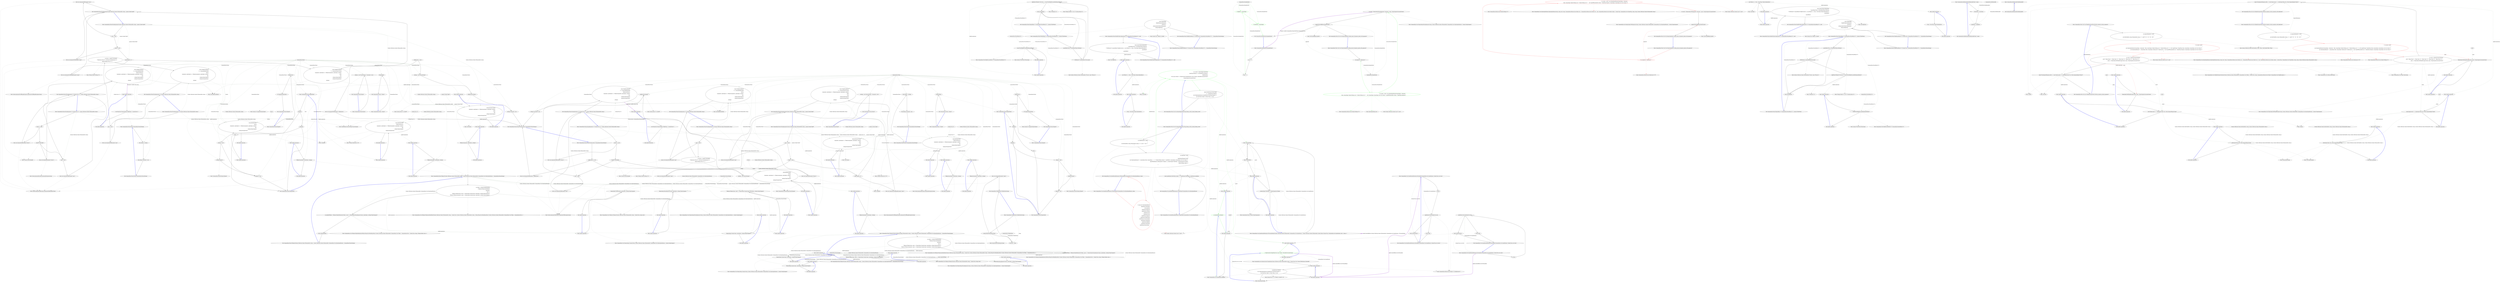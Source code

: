 digraph  {
n138 [label="CommandLine.Parser", span=""];
n139 [label="System.Collections.Generic.IEnumerable<string>", span=""];
n140 [label=factory, span=""];
n141 [label="System.Func<T>", span=""];
n142 [label="System.Collections.Generic.IEnumerable<string>", span=""];
n143 [label="System.Collections.Generic.IEnumerable<string>", span=""];
n144 [label="params System.Type[]", span=""];
n145 [label="System.Collections.Generic.IEnumerable<CommandLine.Core.OptionSpecification>", span=""];
n146 [label="CommandLine.ParserSettings", span=""];
n147 [label="CommandLine.ParserResult<T>", span=""];
n0 [cluster="lambda expression", label="Entry lambda expression", span="20-20"];
n1 [cluster="lambda expression", label="new Parser(new ParserSettings{ HelpWriter = Console.Error })", span="20-20"];
n2 [cluster="lambda expression", label="Exit lambda expression", span="20-20"];
n3 [cluster="CommandLine.Parser.Parser(CommandLine.ParserSettings)", label="Entry CommandLine.Parser.Parser(CommandLine.ParserSettings)", span="45-45"];
n4 [cluster="CommandLine.ParserSettings.ParserSettings()", label="Entry CommandLine.ParserSettings.ParserSettings()", span="25-25"];
n5 [cluster="CommandLine.Parser.Parser()", label="Entry CommandLine.Parser.Parser()", span="25-25"];
n6 [cluster="CommandLine.Parser.Parser()", label="settings = new ParserSettings { Consumed = true }", span="27-27"];
n7 [cluster="CommandLine.Parser.Parser()", label="Exit CommandLine.Parser.Parser()", span="25-25"];
n8 [cluster="CommandLine.Parser.Parser(System.Action<CommandLine.ParserSettings>)", label="Entry CommandLine.Parser.Parser(System.Action<CommandLine.ParserSettings>)", span="36-36"];
n9 [cluster="CommandLine.Parser.Parser(System.Action<CommandLine.ParserSettings>)", label="configuration == null", span="38-38"];
n12 [cluster="CommandLine.Parser.Parser(System.Action<CommandLine.ParserSettings>)", label="configuration(settings)", span="41-41"];
n10 [cluster="CommandLine.Parser.Parser(System.Action<CommandLine.ParserSettings>)", label="throw new ArgumentNullException(''configuration'');", span="38-38"];
n11 [cluster="CommandLine.Parser.Parser(System.Action<CommandLine.ParserSettings>)", label="settings = new ParserSettings()", span="40-40"];
n13 [cluster="CommandLine.Parser.Parser(System.Action<CommandLine.ParserSettings>)", label="settings.Consumed = true", span="42-42"];
n16 [cluster="System.Action<T>.Invoke(T)", label="Entry System.Action<T>.Invoke(T)", span="0-0"];
n14 [cluster="CommandLine.Parser.Parser(System.Action<CommandLine.ParserSettings>)", label="Exit CommandLine.Parser.Parser(System.Action<CommandLine.ParserSettings>)", span="36-36"];
n15 [cluster="System.ArgumentNullException.ArgumentNullException(string)", label="Entry System.ArgumentNullException.ArgumentNullException(string)", span="0-0"];
n17 [cluster="CommandLine.Parser.Parser(CommandLine.ParserSettings)", label="this.settings = settings", span="47-47"];
n18 [cluster="CommandLine.Parser.Parser(CommandLine.ParserSettings)", label="this.settings.Consumed = true", span="48-48"];
n19 [cluster="CommandLine.Parser.Parser(CommandLine.ParserSettings)", label="Exit CommandLine.Parser.Parser(CommandLine.ParserSettings)", span="45-45"];
n20 [cluster="CommandLine.Parser.~Parser()", label="Entry CommandLine.Parser.~Parser()", span="54-54"];
n21 [cluster="CommandLine.Parser.~Parser()", label="Dispose(false)", span="56-56"];
n22 [cluster="CommandLine.Parser.~Parser()", label="Exit CommandLine.Parser.~Parser()", span="54-54"];
n23 [cluster="CommandLine.Parser.Dispose(bool)", label="Entry CommandLine.Parser.Dispose(bool)", span="213-213"];
n24 [cluster="CommandLine.Parser.ParseArguments<T>(System.Collections.Generic.IEnumerable<string>)", label="Entry CommandLine.Parser.ParseArguments<T>(System.Collections.Generic.IEnumerable<string>)", span="84-84"];
n25 [cluster="CommandLine.Parser.ParseArguments<T>(System.Collections.Generic.IEnumerable<string>)", label="args == null", span="86-86"];
n28 [cluster="CommandLine.Parser.ParseArguments<T>(System.Collections.Generic.IEnumerable<string>)", label="return MakeParserResult(\r\n                () => InstanceBuilder.Build(\r\n                    factory,\r\n                    (arguments, optionSpecs) => Tokenize(arguments, optionSpecs, settings),\r\n                    args,\r\n                    settings.NameComparer,\r\n                    settings.ParsingCulture),\r\n                settings);", span="92-99"];
n35 [cluster="lambda expression", label="InstanceBuilder.Build(\r\n                    factory,\r\n                    (arguments, optionSpecs) => Tokenize(arguments, optionSpecs, settings),\r\n                    args,\r\n                    settings.NameComparer,\r\n                    settings.ParsingCulture)", span="93-98"];
n26 [cluster="CommandLine.Parser.ParseArguments<T>(System.Collections.Generic.IEnumerable<string>)", label="throw new ArgumentNullException(''args'');", span="86-86"];
n27 [cluster="CommandLine.Parser.ParseArguments<T>(System.Collections.Generic.IEnumerable<string>)", label="var factory = typeof(T).IsMutable()\r\n                ? Maybe.Just<Func<T>>(Activator.CreateInstance<T>)\r\n                : Maybe.Nothing<Func<T>>()", span="88-90"];
n30 [cluster="System.Type.IsMutable()", label="Entry System.Type.IsMutable()", span="115-115"];
n31 [cluster="CSharpx.Maybe.Just<T>(T)", label="Entry CSharpx.Maybe.Just<T>(T)", span="80-80"];
n32 [cluster="CSharpx.Maybe.Nothing<T>()", label="Entry CSharpx.Maybe.Nothing<T>()", span="75-75"];
n29 [cluster="CommandLine.Parser.ParseArguments<T>(System.Collections.Generic.IEnumerable<string>)", label="Exit CommandLine.Parser.ParseArguments<T>(System.Collections.Generic.IEnumerable<string>)", span="84-84"];
n33 [cluster="Unk.MakeParserResult", label="Entry Unk.MakeParserResult", span=""];
n34 [cluster="lambda expression", label="Entry lambda expression", span="93-98"];
n36 [cluster="lambda expression", label="Exit lambda expression", span="93-98"];
n37 [cluster="Unk.Build", label="Entry Unk.Build", span=""];
n38 [cluster="lambda expression", label="Entry lambda expression", span="95-95"];
n39 [cluster="lambda expression", label="Tokenize(arguments, optionSpecs, settings)", span="95-95"];
n40 [cluster="lambda expression", label="Exit lambda expression", span="95-95"];
n41 [cluster="CommandLine.Parser.Tokenize(System.Collections.Generic.IEnumerable<string>, System.Collections.Generic.IEnumerable<CommandLine.Core.OptionSpecification>, CommandLine.ParserSettings)", label="Entry CommandLine.Parser.Tokenize(System.Collections.Generic.IEnumerable<string>, System.Collections.Generic.IEnumerable<CommandLine.Core.OptionSpecification>, CommandLine.ParserSettings)", span="167-167"];
n42 [cluster="CommandLine.Parser.ParseArguments<T>(System.Func<T>, System.Collections.Generic.IEnumerable<string>)", label="Entry CommandLine.Parser.ParseArguments<T>(System.Func<T>, System.Collections.Generic.IEnumerable<string>)", span="112-112"];
n43 [cluster="CommandLine.Parser.ParseArguments<T>(System.Func<T>, System.Collections.Generic.IEnumerable<string>)", label="factory == null", span="115-115"];
n47 [cluster="CommandLine.Parser.ParseArguments<T>(System.Func<T>, System.Collections.Generic.IEnumerable<string>)", label="args == null", span="117-117"];
n49 [cluster="CommandLine.Parser.ParseArguments<T>(System.Func<T>, System.Collections.Generic.IEnumerable<string>)", label="return MakeParserResult(\r\n                () => InstanceBuilder.Build(\r\n                    Maybe.Just(factory),\r\n                    (arguments, optionSpecs) => Tokenize(arguments, optionSpecs, settings),\r\n                    args,\r\n                    settings.NameComparer,\r\n                    settings.ParsingCulture),\r\n                settings);", span="119-126"];
n53 [cluster="lambda expression", label="InstanceBuilder.Build(\r\n                    Maybe.Just(factory),\r\n                    (arguments, optionSpecs) => Tokenize(arguments, optionSpecs, settings),\r\n                    args,\r\n                    settings.NameComparer,\r\n                    settings.ParsingCulture)", span="120-125"];
n44 [cluster="CommandLine.Parser.ParseArguments<T>(System.Func<T>, System.Collections.Generic.IEnumerable<string>)", label="throw new ArgumentNullException(''factory'');", span="115-115"];
n45 [cluster="CommandLine.Parser.ParseArguments<T>(System.Func<T>, System.Collections.Generic.IEnumerable<string>)", label="!typeof(T).IsMutable()", span="116-116"];
n46 [cluster="CommandLine.Parser.ParseArguments<T>(System.Func<T>, System.Collections.Generic.IEnumerable<string>)", label="throw new ArgumentException(''factory'');", span="116-116"];
n48 [cluster="CommandLine.Parser.ParseArguments<T>(System.Func<T>, System.Collections.Generic.IEnumerable<string>)", label="throw new ArgumentNullException(''args'');", span="117-117"];
n50 [cluster="CommandLine.Parser.ParseArguments<T>(System.Func<T>, System.Collections.Generic.IEnumerable<string>)", label="Exit CommandLine.Parser.ParseArguments<T>(System.Func<T>, System.Collections.Generic.IEnumerable<string>)", span="112-112"];
n51 [cluster="System.ArgumentException.ArgumentException(string)", label="Entry System.ArgumentException.ArgumentException(string)", span="0-0"];
n52 [cluster="lambda expression", label="Entry lambda expression", span="120-125"];
n54 [cluster="lambda expression", label="Exit lambda expression", span="120-125"];
n55 [cluster="lambda expression", label="Entry lambda expression", span="122-122"];
n56 [cluster="lambda expression", label="Tokenize(arguments, optionSpecs, settings)", span="122-122"];
n57 [cluster="lambda expression", label="Exit lambda expression", span="122-122"];
n58 [cluster="CommandLine.Parser.ParseArguments(System.Collections.Generic.IEnumerable<string>, params System.Type[])", label="Entry CommandLine.Parser.ParseArguments(System.Collections.Generic.IEnumerable<string>, params System.Type[])", span="141-141"];
n59 [cluster="CommandLine.Parser.ParseArguments(System.Collections.Generic.IEnumerable<string>, params System.Type[])", label="args == null", span="143-143"];
n61 [cluster="CommandLine.Parser.ParseArguments(System.Collections.Generic.IEnumerable<string>, params System.Type[])", label="types == null", span="144-144"];
n63 [cluster="CommandLine.Parser.ParseArguments(System.Collections.Generic.IEnumerable<string>, params System.Type[])", label="types.Length == 0", span="145-145"];
n65 [cluster="CommandLine.Parser.ParseArguments(System.Collections.Generic.IEnumerable<string>, params System.Type[])", label="return MakeParserResult(\r\n                () => InstanceChooser.Choose(\r\n                    (arguments, optionSpecs) => Tokenize(arguments, optionSpecs, settings),\r\n                    types,\r\n                    args,\r\n                    settings.NameComparer,\r\n                    settings.ParsingCulture),\r\n                settings);", span="147-154"];
n69 [cluster="lambda expression", label="InstanceChooser.Choose(\r\n                    (arguments, optionSpecs) => Tokenize(arguments, optionSpecs, settings),\r\n                    types,\r\n                    args,\r\n                    settings.NameComparer,\r\n                    settings.ParsingCulture)", span="148-153"];
n60 [cluster="CommandLine.Parser.ParseArguments(System.Collections.Generic.IEnumerable<string>, params System.Type[])", label="throw new ArgumentNullException(''args'');", span="143-143"];
n62 [cluster="CommandLine.Parser.ParseArguments(System.Collections.Generic.IEnumerable<string>, params System.Type[])", label="throw new ArgumentNullException(''types'');", span="144-144"];
n64 [cluster="CommandLine.Parser.ParseArguments(System.Collections.Generic.IEnumerable<string>, params System.Type[])", label="throw new ArgumentOutOfRangeException(''types'');", span="145-145"];
n66 [cluster="CommandLine.Parser.ParseArguments(System.Collections.Generic.IEnumerable<string>, params System.Type[])", label="Exit CommandLine.Parser.ParseArguments(System.Collections.Generic.IEnumerable<string>, params System.Type[])", span="141-141"];
n67 [cluster="System.ArgumentOutOfRangeException.ArgumentOutOfRangeException(string)", label="Entry System.ArgumentOutOfRangeException.ArgumentOutOfRangeException(string)", span="0-0"];
n68 [cluster="lambda expression", label="Entry lambda expression", span="148-153"];
n70 [cluster="lambda expression", label="Exit lambda expression", span="148-153"];
n71 [cluster="Unk.Choose", label="Entry Unk.Choose", span=""];
n72 [cluster="lambda expression", label="Entry lambda expression", span="149-149"];
n73 [cluster="lambda expression", label="Tokenize(arguments, optionSpecs, settings)", span="149-149"];
n74 [cluster="lambda expression", label="Exit lambda expression", span="149-149"];
n75 [cluster="CommandLine.Parser.Dispose()", label="Entry CommandLine.Parser.Dispose()", span="160-160"];
n76 [cluster="CommandLine.Parser.Dispose()", label="Dispose(true)", span="162-162"];
n77 [cluster="CommandLine.Parser.Dispose()", label="GC.SuppressFinalize(this)", span="164-164"];
n78 [cluster="CommandLine.Parser.Dispose()", label="Exit CommandLine.Parser.Dispose()", span="160-160"];
n79 [cluster="System.GC.SuppressFinalize(object)", label="Entry System.GC.SuppressFinalize(object)", span="0-0"];
n80 [cluster="CommandLine.Parser.Tokenize(System.Collections.Generic.IEnumerable<string>, System.Collections.Generic.IEnumerable<CommandLine.Core.OptionSpecification>, CommandLine.ParserSettings)", label="var tokens = settings.EnableDashDash\r\n                ? Tokenizer.PreprocessDashDash(\r\n                        arguments,\r\n                        args =>\r\n                            Tokenizer.Tokenize(args, name => NameLookup.Contains(name, optionSpecs, settings.NameComparer)))\r\n                : Tokenizer.Tokenize(arguments, name => NameLookup.Contains(name, optionSpecs, settings.NameComparer))", span="172-177"];
n88 [cluster="lambda expression", label="Tokenizer.Tokenize(args, name => NameLookup.Contains(name, optionSpecs, settings.NameComparer))", span="176-176"];
n91 [cluster="lambda expression", label="NameLookup.Contains(name, optionSpecs, settings.NameComparer)", span="176-176"];
n95 [cluster="lambda expression", label="NameLookup.Contains(name, optionSpecs, settings.NameComparer)", span="177-177"];
n81 [cluster="CommandLine.Parser.Tokenize(System.Collections.Generic.IEnumerable<string>, System.Collections.Generic.IEnumerable<CommandLine.Core.OptionSpecification>, CommandLine.ParserSettings)", label="var explodedTokens = Tokenizer.ExplodeOptionList(tokens, name => NameLookup.HavingSeparator(name, optionSpecs, settings.NameComparer))", span="178-178"];
n98 [cluster="lambda expression", label="NameLookup.HavingSeparator(name, optionSpecs, settings.NameComparer)", span="178-178"];
n84 [cluster="CommandLine.Core.Tokenizer.PreprocessDashDash(System.Collections.Generic.IEnumerable<string>, System.Func<System.Collections.Generic.IEnumerable<string>, RailwaySharp.ErrorHandling.Result<System.Collections.Generic.IEnumerable<CommandLine.Core.Token>, CommandLine.Error>>)", label="Entry CommandLine.Core.Tokenizer.PreprocessDashDash(System.Collections.Generic.IEnumerable<string>, System.Func<System.Collections.Generic.IEnumerable<string>, RailwaySharp.ErrorHandling.Result<System.Collections.Generic.IEnumerable<CommandLine.Core.Token>, CommandLine.Error>>)", span="34-34"];
n85 [cluster="CommandLine.Core.Tokenizer.Tokenize(System.Collections.Generic.IEnumerable<string>, System.Func<string, bool>)", label="Entry CommandLine.Core.Tokenizer.Tokenize(System.Collections.Generic.IEnumerable<string>, System.Func<string, bool>)", span="14-14"];
n87 [cluster="lambda expression", label="Entry lambda expression", span="175-176"];
n94 [cluster="lambda expression", label="Entry lambda expression", span="177-177"];
n82 [cluster="CommandLine.Parser.Tokenize(System.Collections.Generic.IEnumerable<string>, System.Collections.Generic.IEnumerable<CommandLine.Core.OptionSpecification>, CommandLine.ParserSettings)", label="return explodedTokens;", span="179-179"];
n86 [cluster="CommandLine.Core.Tokenizer.ExplodeOptionList(RailwaySharp.ErrorHandling.Result<System.Collections.Generic.IEnumerable<CommandLine.Core.Token>, CommandLine.Error>, System.Func<string, CSharpx.Maybe<char>>)", label="Entry CommandLine.Core.Tokenizer.ExplodeOptionList(RailwaySharp.ErrorHandling.Result<System.Collections.Generic.IEnumerable<CommandLine.Core.Token>, CommandLine.Error>, System.Func<string, CSharpx.Maybe<char>>)", span="47-47"];
n97 [cluster="lambda expression", label="Entry lambda expression", span="178-178"];
n83 [cluster="CommandLine.Parser.Tokenize(System.Collections.Generic.IEnumerable<string>, System.Collections.Generic.IEnumerable<CommandLine.Core.OptionSpecification>, CommandLine.ParserSettings)", label="Exit CommandLine.Parser.Tokenize(System.Collections.Generic.IEnumerable<string>, System.Collections.Generic.IEnumerable<CommandLine.Core.OptionSpecification>, CommandLine.ParserSettings)", span="167-167"];
n89 [cluster="lambda expression", label="Exit lambda expression", span="175-176"];
n90 [cluster="lambda expression", label="Entry lambda expression", span="176-176"];
n92 [cluster="lambda expression", label="Exit lambda expression", span="176-176"];
n93 [cluster="CommandLine.Core.NameLookup.Contains(string, System.Collections.Generic.IEnumerable<CommandLine.Core.OptionSpecification>, System.StringComparer)", label="Entry CommandLine.Core.NameLookup.Contains(string, System.Collections.Generic.IEnumerable<CommandLine.Core.OptionSpecification>, System.StringComparer)", span="11-11"];
n96 [cluster="lambda expression", label="Exit lambda expression", span="177-177"];
n99 [cluster="lambda expression", label="Exit lambda expression", span="178-178"];
n100 [cluster="CommandLine.Core.NameLookup.HavingSeparator(string, System.Collections.Generic.IEnumerable<CommandLine.Core.OptionSpecification>, System.StringComparer)", label="Entry CommandLine.Core.NameLookup.HavingSeparator(string, System.Collections.Generic.IEnumerable<CommandLine.Core.OptionSpecification>, System.StringComparer)", span="16-16"];
n101 [cluster="CommandLine.Parser.MakeParserResult<T>(System.Func<CommandLine.ParserResult<T>>, CommandLine.ParserSettings)", label="Entry CommandLine.Parser.MakeParserResult<T>(System.Func<CommandLine.ParserResult<T>>, CommandLine.ParserSettings)", span="182-182"];
n102 [cluster="CommandLine.Parser.MakeParserResult<T>(System.Func<CommandLine.ParserResult<T>>, CommandLine.ParserSettings)", label="return DisplayHelp(\r\n                HandleUnknownArguments(\r\n                    parseFunc(),\r\n                    settings.IgnoreUnknownArguments),\r\n                settings.HelpWriter);", span="184-188"];
n103 [cluster="CommandLine.Parser.MakeParserResult<T>(System.Func<CommandLine.ParserResult<T>>, CommandLine.ParserSettings)", label="Exit CommandLine.Parser.MakeParserResult<T>(System.Func<CommandLine.ParserResult<T>>, CommandLine.ParserSettings)", span="182-182"];
n104 [cluster="System.Func<TResult>.Invoke()", label="Entry System.Func<TResult>.Invoke()", span="0-0"];
n105 [cluster="CommandLine.Parser.HandleUnknownArguments<T>(CommandLine.ParserResult<T>, bool)", label="Entry CommandLine.Parser.HandleUnknownArguments<T>(CommandLine.ParserResult<T>, bool)", span="191-191"];
n106 [cluster="CommandLine.Parser.DisplayHelp<T>(CommandLine.ParserResult<T>, System.IO.TextWriter)", label="Entry CommandLine.Parser.DisplayHelp<T>(CommandLine.ParserResult<T>, System.IO.TextWriter)", span="200-200"];
n107 [cluster="CommandLine.Parser.HandleUnknownArguments<T>(CommandLine.ParserResult<T>, bool)", label="return ignoreUnknownArguments\r\n                       ? parserResult.Tag == ParserResultType.NotParsed\r\n                            ? ((NotParsed<T>)parserResult).MapErrors(errs => errs.Where(e => e.Tag != ErrorType.UnknownOptionError))\r\n                            : parserResult\r\n                       : parserResult;", span="193-197"];
n108 [cluster="CommandLine.Parser.HandleUnknownArguments<T>(CommandLine.ParserResult<T>, bool)", label="Exit CommandLine.Parser.HandleUnknownArguments<T>(CommandLine.ParserResult<T>, bool)", span="191-191"];
n109 [cluster="Unk.MapErrors", label="Entry Unk.MapErrors", span=""];
n110 [cluster="lambda expression", label="Entry lambda expression", span="195-195"];
n111 [cluster="lambda expression", label="errs.Where(e => e.Tag != ErrorType.UnknownOptionError)", span="195-195"];
n112 [cluster="lambda expression", label="Exit lambda expression", span="195-195"];
n113 [cluster="Unk.Where", label="Entry Unk.Where", span=""];
n114 [cluster="lambda expression", label="Entry lambda expression", span="195-195"];
n115 [cluster="lambda expression", label="e.Tag != ErrorType.UnknownOptionError", span="195-195"];
n116 [cluster="lambda expression", label="Exit lambda expression", span="195-195"];
n117 [cluster="CommandLine.Parser.DisplayHelp<T>(CommandLine.ParserResult<T>, System.IO.TextWriter)", label="parserResult.Tag == ParserResultType.NotParsed", span="202-202"];
n118 [cluster="CommandLine.Parser.DisplayHelp<T>(CommandLine.ParserResult<T>, System.IO.TextWriter)", label="((NotParsed<T>)parserResult).Errors.Any()", span="204-204"];
n119 [cluster="CommandLine.Parser.DisplayHelp<T>(CommandLine.ParserResult<T>, System.IO.TextWriter)", label="helpWriter.ToMaybe().Do(writer => writer.Write(HelpText.AutoBuild(parserResult)))", span="206-206"];
n126 [cluster="lambda expression", label="writer.Write(HelpText.AutoBuild(parserResult))", span="206-206"];
n120 [cluster="CommandLine.Parser.DisplayHelp<T>(CommandLine.ParserResult<T>, System.IO.TextWriter)", label="return parserResult;", span="210-210"];
n122 [cluster="System.Collections.Generic.IEnumerable<TSource>.Any<TSource>()", label="Entry System.Collections.Generic.IEnumerable<TSource>.Any<TSource>()", span="0-0"];
n123 [cluster="T.ToMaybe<T>()", label="Entry T.ToMaybe<T>()", span="105-105"];
n124 [cluster="CSharpx.Maybe<T>.Do<T>(System.Action<T>)", label="Entry CSharpx.Maybe<T>.Do<T>(System.Action<T>)", span="134-134"];
n125 [cluster="lambda expression", label="Entry lambda expression", span="206-206"];
n121 [cluster="CommandLine.Parser.DisplayHelp<T>(CommandLine.ParserResult<T>, System.IO.TextWriter)", label="Exit CommandLine.Parser.DisplayHelp<T>(CommandLine.ParserResult<T>, System.IO.TextWriter)", span="200-200"];
n127 [cluster="lambda expression", label="Exit lambda expression", span="206-206"];
n128 [cluster="CommandLine.Text.HelpText.AutoBuild<T>(CommandLine.ParserResult<T>)", label="Entry CommandLine.Text.HelpText.AutoBuild<T>(CommandLine.ParserResult<T>)", span="252-252"];
n129 [cluster="System.IO.TextWriter.Write(string)", label="Entry System.IO.TextWriter.Write(string)", span="0-0"];
n130 [cluster="CommandLine.Parser.Dispose(bool)", label=disposed, span="215-215"];
n132 [cluster="CommandLine.Parser.Dispose(bool)", label=disposing, span="220-220"];
n131 [cluster="CommandLine.Parser.Dispose(bool)", label="return;", span="217-217"];
n133 [cluster="CommandLine.Parser.Dispose(bool)", label="settings != null", span="222-222"];
n136 [cluster="CommandLine.Parser.Dispose(bool)", label="Exit CommandLine.Parser.Dispose(bool)", span="213-213"];
n134 [cluster="CommandLine.Parser.Dispose(bool)", label="settings.Dispose()", span="224-224"];
n135 [cluster="CommandLine.Parser.Dispose(bool)", label="disposed = true", span="227-227"];
n137 [cluster="CommandLine.ParserSettings.Dispose()", label="Entry CommandLine.ParserSettings.Dispose()", span="119-119"];
d3 [cluster="CommandLine.BaseAttribute.BaseAttribute()", color=green, community=0, label="0: helpText = string.Empty", span="24-24"];
d6 [label="CommandLine.BaseAttribute", span=""];
d2 [cluster="CommandLine.BaseAttribute.BaseAttribute()", label="max = -1", span="23-23"];
d4 [cluster="CommandLine.BaseAttribute.BaseAttribute()", color=green, community=0, label="0: metaValue = string.Empty", span="25-25"];
d5 [cluster="CommandLine.BaseAttribute.BaseAttribute()", label="Exit CommandLine.BaseAttribute.BaseAttribute()", span="20-20"];
d1 [cluster="CommandLine.BaseAttribute.BaseAttribute()", label="min = -1", span="22-22"];
d0 [cluster="CommandLine.BaseAttribute.BaseAttribute()", label="Entry CommandLine.BaseAttribute.BaseAttribute()", span="20-20"];
m1_1 [cluster="CommandLine.Tests.Unit.Core.NameLookupTests.Lookup_name_of_sequence_option_with_separator()", file="NameLookupTests.cs", label="var expected = Maybe.Just(''.'')", span="17-17"];
m1_2 [cluster="CommandLine.Tests.Unit.Core.NameLookupTests.Lookup_name_of_sequence_option_with_separator()", color=green, community=0, file="NameLookupTests.cs", label="0: var specs = new[] { new OptionSpecification(string.Empty, ''string-seq'',\r\n                false, string.Empty, Maybe.Nothing<int>(), Maybe.Nothing<int>(), '.', null, string.Empty, string.Empty, new List<string>(), typeof(IEnumerable<string>), TargetType.Sequence)}", span="18-19"];
m1_3 [cluster="CommandLine.Tests.Unit.Core.NameLookupTests.Lookup_name_of_sequence_option_with_separator()", file="NameLookupTests.cs", label="var result = NameLookup.HavingSeparator(''string-seq'', specs, StringComparer.InvariantCulture)", span="22-22"];
m1_4 [cluster="CommandLine.Tests.Unit.Core.NameLookupTests.Lookup_name_of_sequence_option_with_separator()", file="NameLookupTests.cs", label="expected.ShouldBeEquivalentTo(result)", span="25-25"];
m1_8 [cluster="CommandLine.Infrastructure.Maybe.Nothing<T>()", file="NameLookupTests.cs", label="Entry CommandLine.Infrastructure.Maybe.Nothing<T>()", span="63-63"];
m1_6 [cluster="CommandLine.Infrastructure.Maybe.Just<T>(T)", file="NameLookupTests.cs", label="CommandLine.BaseAttribute", span=""];
m1_7 [cluster="OptionSpecification.cstr", file="NameLookupTests.cs", label="Entry OptionSpecification.cstr", span=""];
m1_0 [cluster="CommandLine.Tests.Unit.Core.NameLookupTests.Lookup_name_of_sequence_option_with_separator()", file="NameLookupTests.cs", label="Entry CommandLine.Tests.Unit.Core.NameLookupTests.Lookup_name_of_sequence_option_with_separator()", span="14-14"];
m1_5 [cluster="CommandLine.Tests.Unit.Core.NameLookupTests.Lookup_name_of_sequence_option_with_separator()", file="NameLookupTests.cs", label="Exit CommandLine.Tests.Unit.Core.NameLookupTests.Lookup_name_of_sequence_option_with_separator()", span="14-14"];
m1_10 [cluster="CommandLine.Core.NameLookup.HavingSeparator(string, System.Collections.Generic.IEnumerable<CommandLine.Core.OptionSpecification>, System.StringComparer)", file="NameLookupTests.cs", label="Entry CommandLine.Core.NameLookup.HavingSeparator(string, System.Collections.Generic.IEnumerable<CommandLine.Core.OptionSpecification>, System.StringComparer)", span="16-16"];
m1_11 [cluster="Unk.ShouldBeEquivalentTo", file="NameLookupTests.cs", label="Entry Unk.ShouldBeEquivalentTo", span=""];
m1_9 [cluster="System.Collections.Generic.List<T>.List()", file="NameLookupTests.cs", label="Entry System.Collections.Generic.List<T>.List()", span="0-0"];
m2_8 [cluster="CommandLine.Infrastructure.Maybe.Nothing<T>()", file="OptionAttribute.cs", label="Entry CommandLine.Infrastructure.Maybe.Nothing<T>()", span="63-63"];
m2_6 [cluster="CommandLine.Infrastructure.Maybe.Just<T>(T)", file="OptionAttribute.cs", label="Entry CommandLine.Infrastructure.Maybe.Just<T>(T)", span="68-68"];
m2_7 [cluster="CommandLine.Core.OptionSpecification.OptionSpecification(string, string, bool, string, CommandLine.Infrastructure.Maybe<int>, CommandLine.Infrastructure.Maybe<int>, char, CommandLine.Infrastructure.Maybe<object>, System.Type, CommandLine.Core.TargetType, string, string, System.Collections.Generic.IEnumerable<string>)", file="OptionAttribute.cs", label="Entry CommandLine.Core.OptionSpecification.OptionSpecification(string, string, bool, string, CommandLine.Infrastructure.Maybe<int>, CommandLine.Infrastructure.Maybe<int>, char, CommandLine.Infrastructure.Maybe<object>, System.Type, CommandLine.Core.TargetType, string, string, System.Collections.Generic.IEnumerable<string>)", span="18-18"];
m2_10 [cluster="CommandLine.Core.NameLookup.WithSeparator(string, System.Collections.Generic.IEnumerable<CommandLine.Core.OptionSpecification>, System.StringComparer)", file="OptionAttribute.cs", label="Entry CommandLine.Core.NameLookup.WithSeparator(string, System.Collections.Generic.IEnumerable<CommandLine.Core.OptionSpecification>, System.StringComparer)", span="16-16"];
m2_0 [cluster="CommandLine.Tests.Unit.Core.NameLookupTests.Lookup_name_of_sequence_option_with_separator()", file="OptionAttribute.cs", label="Entry CommandLine.Tests.Unit.Core.NameLookupTests.Lookup_name_of_sequence_option_with_separator()", span="14-14"];
m2_1 [cluster="CommandLine.Tests.Unit.Core.NameLookupTests.Lookup_name_of_sequence_option_with_separator()", color=red, community=0, file="OptionAttribute.cs", label="0: var expected = Maybe.Just(''.'')", span="17-17"];
m2_2 [cluster="CommandLine.Tests.Unit.Core.NameLookupTests.Lookup_name_of_sequence_option_with_separator()", color=red, community=0, file="OptionAttribute.cs", label="0: var specs = new[] { new OptionSpecification(string.Empty, ''string-seq'',\r\n                false, string.Empty, Maybe.Nothing<int>(), Maybe.Nothing<int>(), '.', null, typeof(IEnumerable<string>), TargetType.Sequence, string.Empty, string.Empty, new List<string>())}", span="18-19"];
m2_4 [cluster="CommandLine.Tests.Unit.Core.NameLookupTests.Lookup_name_of_sequence_option_with_separator()", file="OptionAttribute.cs", label="expected.ShouldBeEquivalentTo(result)", span="25-25"];
m2_3 [cluster="CommandLine.Tests.Unit.Core.NameLookupTests.Lookup_name_of_sequence_option_with_separator()", file="OptionAttribute.cs", label="var result = NameLookup.WithSeparator(''string-seq'', specs, StringComparer.InvariantCulture)", span="22-22"];
m2_5 [cluster="CommandLine.Tests.Unit.Core.NameLookupTests.Lookup_name_of_sequence_option_with_separator()", file="OptionAttribute.cs", label="Exit CommandLine.Tests.Unit.Core.NameLookupTests.Lookup_name_of_sequence_option_with_separator()", span="14-14"];
m2_11 [cluster="Unk.ShouldBeEquivalentTo", file="OptionAttribute.cs", label="Entry Unk.ShouldBeEquivalentTo", span=""];
m2_9 [cluster="System.Collections.Generic.List<T>.List()", file="OptionAttribute.cs", label="Entry System.Collections.Generic.List<T>.List()", span="0-0"];
m3_9 [cluster="CommandLine.Parser.Parser(System.Action<CommandLine.ParserSettings>)", file="OptionMapperTests.cs", label="configuration == null", span="38-38"];
m3_12 [cluster="CommandLine.Parser.Parser(System.Action<CommandLine.ParserSettings>)", file="OptionMapperTests.cs", label="configuration(settings)", span="41-41"];
m3_10 [cluster="CommandLine.Parser.Parser(System.Action<CommandLine.ParserSettings>)", file="OptionMapperTests.cs", label="throw new ArgumentNullException(''configuration'');", span="38-38"];
m3_11 [cluster="CommandLine.Parser.Parser(System.Action<CommandLine.ParserSettings>)", file="OptionMapperTests.cs", label="settings = new ParserSettings()", span="40-40"];
m3_13 [cluster="CommandLine.Parser.Parser(System.Action<CommandLine.ParserSettings>)", file="OptionMapperTests.cs", label="settings.Consumed = true", span="42-42"];
m3_84 [cluster="CommandLine.Core.Tokenizer.PreprocessDashDash(System.Collections.Generic.IEnumerable<string>, System.Func<System.Collections.Generic.IEnumerable<string>, RailwaySharp.ErrorHandling.Result<System.Collections.Generic.IEnumerable<CommandLine.Core.Token>, CommandLine.Error>>)", file="OptionMapperTests.cs", label="Entry CommandLine.Core.Tokenizer.PreprocessDashDash(System.Collections.Generic.IEnumerable<string>, System.Func<System.Collections.Generic.IEnumerable<string>, RailwaySharp.ErrorHandling.Result<System.Collections.Generic.IEnumerable<CommandLine.Core.Token>, CommandLine.Error>>)", span="34-34"];
m3_20 [cluster="CommandLine.Parser.~Parser()", file="OptionMapperTests.cs", label="Entry CommandLine.Parser.~Parser()", span="54-54"];
m3_21 [cluster="CommandLine.Parser.~Parser()", file="OptionMapperTests.cs", label="Dispose(false)", span="56-56"];
m3_22 [cluster="CommandLine.Parser.~Parser()", file="OptionMapperTests.cs", label="Exit CommandLine.Parser.~Parser()", span="54-54"];
m3_86 [cluster="CommandLine.Core.Tokenizer.ExplodeOptionList(RailwaySharp.ErrorHandling.Result<System.Collections.Generic.IEnumerable<CommandLine.Core.Token>, CommandLine.Error>, System.Func<string, CSharpx.Maybe<char>>)", file="OptionMapperTests.cs", label="Entry CommandLine.Core.Tokenizer.ExplodeOptionList(RailwaySharp.ErrorHandling.Result<System.Collections.Generic.IEnumerable<CommandLine.Core.Token>, CommandLine.Error>, System.Func<string, CSharpx.Maybe<char>>)", span="47-47"];
m3_16 [cluster="System.Action<T>.Invoke(T)", file="OptionMapperTests.cs", label="Entry System.Action<T>.Invoke(T)", span="0-0"];
m3_58 [cluster="CommandLine.Parser.ParseArguments(System.Collections.Generic.IEnumerable<string>, params System.Type[])", file="OptionMapperTests.cs", label="Entry CommandLine.Parser.ParseArguments(System.Collections.Generic.IEnumerable<string>, params System.Type[])", span="141-141"];
m3_59 [cluster="CommandLine.Parser.ParseArguments(System.Collections.Generic.IEnumerable<string>, params System.Type[])", file="OptionMapperTests.cs", label="args == null", span="143-143"];
m3_61 [cluster="CommandLine.Parser.ParseArguments(System.Collections.Generic.IEnumerable<string>, params System.Type[])", file="OptionMapperTests.cs", label="types == null", span="144-144"];
m3_63 [cluster="CommandLine.Parser.ParseArguments(System.Collections.Generic.IEnumerable<string>, params System.Type[])", file="OptionMapperTests.cs", label="types.Length == 0", span="145-145"];
m3_65 [cluster="CommandLine.Parser.ParseArguments(System.Collections.Generic.IEnumerable<string>, params System.Type[])", file="OptionMapperTests.cs", label="return MakeParserResult(\r\n                () => InstanceChooser.Choose(\r\n                    (arguments, optionSpecs) => Tokenize(arguments, optionSpecs, settings),\r\n                    types,\r\n                    args,\r\n                    settings.NameComparer,\r\n                    settings.ParsingCulture),\r\n                settings);", span="147-154"];
m3_60 [cluster="CommandLine.Parser.ParseArguments(System.Collections.Generic.IEnumerable<string>, params System.Type[])", file="OptionMapperTests.cs", label="throw new ArgumentNullException(''args'');", span="143-143"];
m3_62 [cluster="CommandLine.Parser.ParseArguments(System.Collections.Generic.IEnumerable<string>, params System.Type[])", file="OptionMapperTests.cs", label="throw new ArgumentNullException(''types'');", span="144-144"];
m3_64 [cluster="CommandLine.Parser.ParseArguments(System.Collections.Generic.IEnumerable<string>, params System.Type[])", file="OptionMapperTests.cs", label="throw new ArgumentOutOfRangeException(''types'');", span="145-145"];
m3_66 [cluster="CommandLine.Parser.ParseArguments(System.Collections.Generic.IEnumerable<string>, params System.Type[])", file="OptionMapperTests.cs", label="Exit CommandLine.Parser.ParseArguments(System.Collections.Generic.IEnumerable<string>, params System.Type[])", span="141-141"];
m3_33 [cluster="Unk.MakeParserResult", file="OptionMapperTests.cs", label="Entry Unk.MakeParserResult", span=""];
m3_3 [cluster="CommandLine.Parser.Parser(CommandLine.ParserSettings)", file="OptionMapperTests.cs", label="Entry CommandLine.Parser.Parser(CommandLine.ParserSettings)", span="45-45"];
m3_17 [cluster="CommandLine.Parser.Parser(CommandLine.ParserSettings)", file="OptionMapperTests.cs", label="this.settings = settings", span="47-47"];
m3_18 [cluster="CommandLine.Parser.Parser(CommandLine.ParserSettings)", file="OptionMapperTests.cs", label="this.settings.Consumed = true", span="48-48"];
m3_19 [cluster="CommandLine.Parser.Parser(CommandLine.ParserSettings)", file="OptionMapperTests.cs", label="Exit CommandLine.Parser.Parser(CommandLine.ParserSettings)", span="45-45"];
m3_67 [cluster="System.ArgumentOutOfRangeException.ArgumentOutOfRangeException(string)", file="OptionMapperTests.cs", label="Entry System.ArgumentOutOfRangeException.ArgumentOutOfRangeException(string)", span="0-0"];
m3_42 [cluster="CommandLine.Parser.ParseArguments<T>(System.Func<T>, System.Collections.Generic.IEnumerable<string>)", file="OptionMapperTests.cs", label="Entry CommandLine.Parser.ParseArguments<T>(System.Func<T>, System.Collections.Generic.IEnumerable<string>)", span="112-112"];
m3_43 [cluster="CommandLine.Parser.ParseArguments<T>(System.Func<T>, System.Collections.Generic.IEnumerable<string>)", file="OptionMapperTests.cs", label="factory == null", span="115-115"];
m3_47 [cluster="CommandLine.Parser.ParseArguments<T>(System.Func<T>, System.Collections.Generic.IEnumerable<string>)", file="OptionMapperTests.cs", label="args == null", span="117-117"];
m3_49 [cluster="CommandLine.Parser.ParseArguments<T>(System.Func<T>, System.Collections.Generic.IEnumerable<string>)", file="OptionMapperTests.cs", label="return MakeParserResult(\r\n                () => InstanceBuilder.Build(\r\n                    Maybe.Just(factory),\r\n                    (arguments, optionSpecs) => Tokenize(arguments, optionSpecs, settings),\r\n                    args,\r\n                    settings.NameComparer,\r\n                    settings.ParsingCulture),\r\n                settings);", span="119-126"];
m3_44 [cluster="CommandLine.Parser.ParseArguments<T>(System.Func<T>, System.Collections.Generic.IEnumerable<string>)", file="OptionMapperTests.cs", label="throw new ArgumentNullException(''factory'');", span="115-115"];
m3_45 [cluster="CommandLine.Parser.ParseArguments<T>(System.Func<T>, System.Collections.Generic.IEnumerable<string>)", file="OptionMapperTests.cs", label="!typeof(T).IsMutable()", span="116-116"];
m3_46 [cluster="CommandLine.Parser.ParseArguments<T>(System.Func<T>, System.Collections.Generic.IEnumerable<string>)", file="OptionMapperTests.cs", label="throw new ArgumentException(''factory'');", span="116-116"];
m3_48 [cluster="CommandLine.Parser.ParseArguments<T>(System.Func<T>, System.Collections.Generic.IEnumerable<string>)", file="OptionMapperTests.cs", label="throw new ArgumentNullException(''args'');", span="117-117"];
m3_50 [cluster="CommandLine.Parser.ParseArguments<T>(System.Func<T>, System.Collections.Generic.IEnumerable<string>)", file="OptionMapperTests.cs", label="Exit CommandLine.Parser.ParseArguments<T>(System.Func<T>, System.Collections.Generic.IEnumerable<string>)", span="112-112"];
m3_100 [cluster="CommandLine.Core.NameLookup.HavingSeparator(string, System.Collections.Generic.IEnumerable<CommandLine.Core.OptionSpecification>, System.StringComparer)", file="OptionMapperTests.cs", label="Entry CommandLine.Core.NameLookup.HavingSeparator(string, System.Collections.Generic.IEnumerable<CommandLine.Core.OptionSpecification>, System.StringComparer)", span="16-16"];
m3_51 [cluster="System.ArgumentException.ArgumentException(string)", file="OptionMapperTests.cs", label="Entry System.ArgumentException.ArgumentException(string)", span="0-0"];
m3_113 [cluster="Unk.Where", file="OptionMapperTests.cs", label="Entry Unk.Where", span=""];
m3_4 [cluster="CommandLine.ParserSettings.ParserSettings()", file="OptionMapperTests.cs", label="Entry CommandLine.ParserSettings.ParserSettings()", span="25-25"];
m3_93 [cluster="CommandLine.Core.NameLookup.Contains(string, System.Collections.Generic.IEnumerable<CommandLine.Core.OptionSpecification>, System.StringComparer)", file="OptionMapperTests.cs", label="Entry CommandLine.Core.NameLookup.Contains(string, System.Collections.Generic.IEnumerable<CommandLine.Core.OptionSpecification>, System.StringComparer)", span="11-11"];
m3_5 [cluster="CommandLine.Parser.Parser()", file="OptionMapperTests.cs", label="Entry CommandLine.Parser.Parser()", span="25-25"];
m3_6 [cluster="CommandLine.Parser.Parser()", file="OptionMapperTests.cs", label="settings = new ParserSettings { Consumed = true }", span="27-27"];
m3_7 [cluster="CommandLine.Parser.Parser()", file="OptionMapperTests.cs", label="Exit CommandLine.Parser.Parser()", span="25-25"];
m3_31 [cluster="CSharpx.Maybe.Just<T>(T)", file="OptionMapperTests.cs", label="Entry CSharpx.Maybe.Just<T>(T)", span="80-80"];
m3_104 [cluster="System.Func<TResult>.Invoke()", file="OptionMapperTests.cs", label="Entry System.Func<TResult>.Invoke()", span="0-0"];
m3_106 [cluster="CommandLine.Parser.DisplayHelp<T>(CommandLine.ParserResult<T>, System.IO.TextWriter)", file="OptionMapperTests.cs", label="Entry CommandLine.Parser.DisplayHelp<T>(CommandLine.ParserResult<T>, System.IO.TextWriter)", span="200-200"];
m3_117 [cluster="CommandLine.Parser.DisplayHelp<T>(CommandLine.ParserResult<T>, System.IO.TextWriter)", file="OptionMapperTests.cs", label="parserResult.Tag == ParserResultType.NotParsed", span="202-202"];
m3_118 [cluster="CommandLine.Parser.DisplayHelp<T>(CommandLine.ParserResult<T>, System.IO.TextWriter)", file="OptionMapperTests.cs", label="((NotParsed<T>)parserResult).Errors.Any()", span="204-204"];
m3_119 [cluster="CommandLine.Parser.DisplayHelp<T>(CommandLine.ParserResult<T>, System.IO.TextWriter)", file="OptionMapperTests.cs", label="helpWriter.ToMaybe().Do(writer => writer.Write(HelpText.AutoBuild(parserResult)))", span="206-206"];
m3_120 [cluster="CommandLine.Parser.DisplayHelp<T>(CommandLine.ParserResult<T>, System.IO.TextWriter)", file="OptionMapperTests.cs", label="return parserResult;", span="210-210"];
m3_121 [cluster="CommandLine.Parser.DisplayHelp<T>(CommandLine.ParserResult<T>, System.IO.TextWriter)", file="OptionMapperTests.cs", label="Exit CommandLine.Parser.DisplayHelp<T>(CommandLine.ParserResult<T>, System.IO.TextWriter)", span="200-200"];
m3_125 [cluster="lambda expression", file="OptionMapperTests.cs", label="Entry lambda expression", span="206-206"];
m3_0 [cluster="lambda expression", file="OptionMapperTests.cs", label="Entry lambda expression", span="20-20"];
m3_1 [cluster="lambda expression", file="OptionMapperTests.cs", label="new Parser(new ParserSettings{ HelpWriter = Console.Error })", span="20-20"];
m3_2 [cluster="lambda expression", file="OptionMapperTests.cs", label="Exit lambda expression", span="20-20"];
m3_35 [cluster="lambda expression", file="OptionMapperTests.cs", label="InstanceBuilder.Build(\r\n                    factory,\r\n                    (arguments, optionSpecs) => Tokenize(arguments, optionSpecs, settings),\r\n                    args,\r\n                    settings.NameComparer,\r\n                    settings.ParsingCulture)", span="93-98"];
m3_34 [cluster="lambda expression", file="OptionMapperTests.cs", label="Entry lambda expression", span="93-98"];
m3_36 [cluster="lambda expression", file="OptionMapperTests.cs", label="Exit lambda expression", span="93-98"];
m3_38 [cluster="lambda expression", file="OptionMapperTests.cs", label="Entry lambda expression", span="95-95"];
m3_39 [cluster="lambda expression", file="OptionMapperTests.cs", label="Tokenize(arguments, optionSpecs, settings)", span="95-95"];
m3_40 [cluster="lambda expression", file="OptionMapperTests.cs", label="Exit lambda expression", span="95-95"];
m3_53 [cluster="lambda expression", file="OptionMapperTests.cs", label="InstanceBuilder.Build(\r\n                    Maybe.Just(factory),\r\n                    (arguments, optionSpecs) => Tokenize(arguments, optionSpecs, settings),\r\n                    args,\r\n                    settings.NameComparer,\r\n                    settings.ParsingCulture)", span="120-125"];
m3_52 [cluster="lambda expression", file="OptionMapperTests.cs", label="Entry lambda expression", span="120-125"];
m3_54 [cluster="lambda expression", file="OptionMapperTests.cs", label="Exit lambda expression", span="120-125"];
m3_55 [cluster="lambda expression", file="OptionMapperTests.cs", label="Entry lambda expression", span="122-122"];
m3_56 [cluster="lambda expression", file="OptionMapperTests.cs", label="Tokenize(arguments, optionSpecs, settings)", span="122-122"];
m3_57 [cluster="lambda expression", file="OptionMapperTests.cs", label="Exit lambda expression", span="122-122"];
m3_69 [cluster="lambda expression", file="OptionMapperTests.cs", label="InstanceChooser.Choose(\r\n                    (arguments, optionSpecs) => Tokenize(arguments, optionSpecs, settings),\r\n                    types,\r\n                    args,\r\n                    settings.NameComparer,\r\n                    settings.ParsingCulture)", span="148-153"];
m3_68 [cluster="lambda expression", file="OptionMapperTests.cs", label="Entry lambda expression", span="148-153"];
m3_70 [cluster="lambda expression", file="OptionMapperTests.cs", label="Exit lambda expression", span="148-153"];
m3_72 [cluster="lambda expression", file="OptionMapperTests.cs", label="Entry lambda expression", span="149-149"];
m3_73 [cluster="lambda expression", file="OptionMapperTests.cs", label="Tokenize(arguments, optionSpecs, settings)", span="149-149"];
m3_74 [cluster="lambda expression", file="OptionMapperTests.cs", label="Exit lambda expression", span="149-149"];
m3_88 [cluster="lambda expression", file="OptionMapperTests.cs", label="Tokenizer.Tokenize(args, name => NameLookup.Contains(name, optionSpecs, settings.NameComparer))", span="176-176"];
m3_91 [cluster="lambda expression", file="OptionMapperTests.cs", label="NameLookup.Contains(name, optionSpecs, settings.NameComparer)", span="176-176"];
m3_95 [cluster="lambda expression", file="OptionMapperTests.cs", label="NameLookup.Contains(name, optionSpecs, settings.NameComparer)", span="177-177"];
m3_98 [cluster="lambda expression", file="OptionMapperTests.cs", label="NameLookup.HavingSeparator(name, optionSpecs, settings.NameComparer)", span="178-178"];
m3_87 [cluster="lambda expression", file="OptionMapperTests.cs", label="Entry lambda expression", span="175-176"];
m3_94 [cluster="lambda expression", file="OptionMapperTests.cs", label="Entry lambda expression", span="177-177"];
m3_97 [cluster="lambda expression", file="OptionMapperTests.cs", label="Entry lambda expression", span="178-178"];
m3_89 [cluster="lambda expression", file="OptionMapperTests.cs", label="Exit lambda expression", span="175-176"];
m3_90 [cluster="lambda expression", file="OptionMapperTests.cs", label="Entry lambda expression", span="176-176"];
m3_92 [cluster="lambda expression", file="OptionMapperTests.cs", label="Exit lambda expression", span="176-176"];
m3_96 [cluster="lambda expression", file="OptionMapperTests.cs", label="Exit lambda expression", span="177-177"];
m3_99 [cluster="lambda expression", file="OptionMapperTests.cs", label="Exit lambda expression", span="178-178"];
m3_110 [cluster="lambda expression", file="OptionMapperTests.cs", label="Entry lambda expression", span="195-195"];
m3_111 [cluster="lambda expression", file="OptionMapperTests.cs", label="errs.Where(e => e.Tag != ErrorType.UnknownOptionError)", span="195-195"];
m3_112 [cluster="lambda expression", file="OptionMapperTests.cs", label="Exit lambda expression", span="195-195"];
m3_114 [cluster="lambda expression", file="OptionMapperTests.cs", label="Entry lambda expression", span="195-195"];
m3_115 [cluster="lambda expression", file="OptionMapperTests.cs", label="e.Tag != ErrorType.UnknownOptionError", span="195-195"];
m3_116 [cluster="lambda expression", file="OptionMapperTests.cs", label="Exit lambda expression", span="195-195"];
m3_126 [cluster="lambda expression", file="OptionMapperTests.cs", label="writer.Write(HelpText.AutoBuild(parserResult))", span="206-206"];
m3_127 [cluster="lambda expression", file="OptionMapperTests.cs", label="Exit lambda expression", span="206-206"];
m3_122 [cluster="System.Collections.Generic.IEnumerable<TSource>.Any<TSource>()", file="OptionMapperTests.cs", label="Entry System.Collections.Generic.IEnumerable<TSource>.Any<TSource>()", span="0-0"];
m3_123 [cluster="T.ToMaybe<T>()", file="OptionMapperTests.cs", label="Entry T.ToMaybe<T>()", span="105-105"];
m3_105 [cluster="CommandLine.Parser.HandleUnknownArguments<T>(CommandLine.ParserResult<T>, bool)", file="OptionMapperTests.cs", label="Entry CommandLine.Parser.HandleUnknownArguments<T>(CommandLine.ParserResult<T>, bool)", span="191-191"];
m3_107 [cluster="CommandLine.Parser.HandleUnknownArguments<T>(CommandLine.ParserResult<T>, bool)", file="OptionMapperTests.cs", label="return ignoreUnknownArguments\r\n                       ? parserResult.Tag == ParserResultType.NotParsed\r\n                            ? ((NotParsed<T>)parserResult).MapErrors(errs => errs.Where(e => e.Tag != ErrorType.UnknownOptionError))\r\n                            : parserResult\r\n                       : parserResult;", span="193-197"];
m3_108 [cluster="CommandLine.Parser.HandleUnknownArguments<T>(CommandLine.ParserResult<T>, bool)", file="OptionMapperTests.cs", label="Exit CommandLine.Parser.HandleUnknownArguments<T>(CommandLine.ParserResult<T>, bool)", span="191-191"];
m3_109 [cluster="Unk.MapErrors", file="OptionMapperTests.cs", label="Entry Unk.MapErrors", span=""];
m3_124 [cluster="CSharpx.Maybe<T>.Do<T>(System.Action<T>)", file="OptionMapperTests.cs", label="Entry CSharpx.Maybe<T>.Do<T>(System.Action<T>)", span="134-134"];
m3_128 [cluster="CommandLine.Text.HelpText.AutoBuild<T>(CommandLine.ParserResult<T>)", file="OptionMapperTests.cs", label="Entry CommandLine.Text.HelpText.AutoBuild<T>(CommandLine.ParserResult<T>)", span="252-252"];
m3_85 [cluster="CommandLine.Core.Tokenizer.Tokenize(System.Collections.Generic.IEnumerable<string>, System.Func<string, bool>)", file="OptionMapperTests.cs", label="Entry CommandLine.Core.Tokenizer.Tokenize(System.Collections.Generic.IEnumerable<string>, System.Func<string, bool>)", span="14-14"];
m3_79 [cluster="System.GC.SuppressFinalize(object)", file="OptionMapperTests.cs", label="Entry System.GC.SuppressFinalize(object)", span="0-0"];
m3_32 [cluster="CSharpx.Maybe.Nothing<T>()", file="OptionMapperTests.cs", label="Entry CSharpx.Maybe.Nothing<T>()", span="75-75"];
m3_137 [cluster="CommandLine.ParserSettings.Dispose()", file="OptionMapperTests.cs", label="Entry CommandLine.ParserSettings.Dispose()", span="119-119"];
m3_30 [cluster="System.Type.IsMutable()", file="OptionMapperTests.cs", label="Entry System.Type.IsMutable()", span="115-115"];
m3_101 [cluster="CommandLine.Parser.MakeParserResult<T>(System.Func<CommandLine.ParserResult<T>>, CommandLine.ParserSettings)", file="OptionMapperTests.cs", label="Entry CommandLine.Parser.MakeParserResult<T>(System.Func<CommandLine.ParserResult<T>>, CommandLine.ParserSettings)", span="182-182"];
m3_102 [cluster="CommandLine.Parser.MakeParserResult<T>(System.Func<CommandLine.ParserResult<T>>, CommandLine.ParserSettings)", file="OptionMapperTests.cs", label="return DisplayHelp(\r\n                HandleUnknownArguments(\r\n                    parseFunc(),\r\n                    settings.IgnoreUnknownArguments),\r\n                settings.HelpWriter);", span="184-188"];
m3_103 [cluster="CommandLine.Parser.MakeParserResult<T>(System.Func<CommandLine.ParserResult<T>>, CommandLine.ParserSettings)", file="OptionMapperTests.cs", label="Exit CommandLine.Parser.MakeParserResult<T>(System.Func<CommandLine.ParserResult<T>>, CommandLine.ParserSettings)", span="182-182"];
m3_75 [cluster="CommandLine.Parser.Dispose()", file="OptionMapperTests.cs", label="Entry CommandLine.Parser.Dispose()", span="160-160"];
m3_76 [cluster="CommandLine.Parser.Dispose()", file="OptionMapperTests.cs", label="Dispose(true)", span="162-162"];
m3_77 [cluster="CommandLine.Parser.Dispose()", file="OptionMapperTests.cs", label="GC.SuppressFinalize(this)", span="164-164"];
m3_78 [cluster="CommandLine.Parser.Dispose()", file="OptionMapperTests.cs", label="Exit CommandLine.Parser.Dispose()", span="160-160"];
m3_71 [cluster="Unk.Choose", file="OptionMapperTests.cs", label="Entry Unk.Choose", span=""];
m3_24 [cluster="CommandLine.Parser.ParseArguments<T>(System.Collections.Generic.IEnumerable<string>)", file="OptionMapperTests.cs", label="Entry CommandLine.Parser.ParseArguments<T>(System.Collections.Generic.IEnumerable<string>)", span="84-84"];
m3_25 [cluster="CommandLine.Parser.ParseArguments<T>(System.Collections.Generic.IEnumerable<string>)", file="OptionMapperTests.cs", label="args == null", span="86-86"];
m3_28 [cluster="CommandLine.Parser.ParseArguments<T>(System.Collections.Generic.IEnumerable<string>)", file="OptionMapperTests.cs", label="return MakeParserResult(\r\n                () => InstanceBuilder.Build(\r\n                    factory,\r\n                    (arguments, optionSpecs) => Tokenize(arguments, optionSpecs, settings),\r\n                    args,\r\n                    settings.NameComparer,\r\n                    settings.ParsingCulture),\r\n                settings);", span="92-99"];
m3_26 [cluster="CommandLine.Parser.ParseArguments<T>(System.Collections.Generic.IEnumerable<string>)", file="OptionMapperTests.cs", label="throw new ArgumentNullException(''args'');", span="86-86"];
m3_27 [cluster="CommandLine.Parser.ParseArguments<T>(System.Collections.Generic.IEnumerable<string>)", file="OptionMapperTests.cs", label="var factory = typeof(T).IsMutable()\r\n                ? Maybe.Just<Func<T>>(Activator.CreateInstance<T>)\r\n                : Maybe.Nothing<Func<T>>()", span="88-90"];
m3_29 [cluster="CommandLine.Parser.ParseArguments<T>(System.Collections.Generic.IEnumerable<string>)", file="OptionMapperTests.cs", label="Exit CommandLine.Parser.ParseArguments<T>(System.Collections.Generic.IEnumerable<string>)", span="84-84"];
m3_41 [cluster="CommandLine.Parser.Tokenize(System.Collections.Generic.IEnumerable<string>, System.Collections.Generic.IEnumerable<CommandLine.Core.OptionSpecification>, CommandLine.ParserSettings)", file="OptionMapperTests.cs", label="Entry CommandLine.Parser.Tokenize(System.Collections.Generic.IEnumerable<string>, System.Collections.Generic.IEnumerable<CommandLine.Core.OptionSpecification>, CommandLine.ParserSettings)", span="167-167"];
m3_80 [cluster="CommandLine.Parser.Tokenize(System.Collections.Generic.IEnumerable<string>, System.Collections.Generic.IEnumerable<CommandLine.Core.OptionSpecification>, CommandLine.ParserSettings)", file="OptionMapperTests.cs", label="var tokens = settings.EnableDashDash\r\n                ? Tokenizer.PreprocessDashDash(\r\n                        arguments,\r\n                        args =>\r\n                            Tokenizer.Tokenize(args, name => NameLookup.Contains(name, optionSpecs, settings.NameComparer)))\r\n                : Tokenizer.Tokenize(arguments, name => NameLookup.Contains(name, optionSpecs, settings.NameComparer))", span="172-177"];
m3_81 [cluster="CommandLine.Parser.Tokenize(System.Collections.Generic.IEnumerable<string>, System.Collections.Generic.IEnumerable<CommandLine.Core.OptionSpecification>, CommandLine.ParserSettings)", file="OptionMapperTests.cs", label="var explodedTokens = Tokenizer.ExplodeOptionList(tokens, name => NameLookup.HavingSeparator(name, optionSpecs, settings.NameComparer))", span="178-178"];
m3_82 [cluster="CommandLine.Parser.Tokenize(System.Collections.Generic.IEnumerable<string>, System.Collections.Generic.IEnumerable<CommandLine.Core.OptionSpecification>, CommandLine.ParserSettings)", file="OptionMapperTests.cs", label="return explodedTokens;", span="179-179"];
m3_83 [cluster="CommandLine.Parser.Tokenize(System.Collections.Generic.IEnumerable<string>, System.Collections.Generic.IEnumerable<CommandLine.Core.OptionSpecification>, CommandLine.ParserSettings)", file="OptionMapperTests.cs", label="Exit CommandLine.Parser.Tokenize(System.Collections.Generic.IEnumerable<string>, System.Collections.Generic.IEnumerable<CommandLine.Core.OptionSpecification>, CommandLine.ParserSettings)", span="167-167"];
m3_23 [cluster="CommandLine.Parser.Dispose(bool)", file="OptionMapperTests.cs", label="Entry CommandLine.Parser.Dispose(bool)", span="213-213"];
m3_130 [cluster="CommandLine.Parser.Dispose(bool)", file="OptionMapperTests.cs", label=disposed, span="215-215"];
m3_132 [cluster="CommandLine.Parser.Dispose(bool)", file="OptionMapperTests.cs", label=disposing, span="220-220"];
m3_131 [cluster="CommandLine.Parser.Dispose(bool)", file="OptionMapperTests.cs", label="return;", span="217-217"];
m3_133 [cluster="CommandLine.Parser.Dispose(bool)", file="OptionMapperTests.cs", label="settings != null", span="222-222"];
m3_134 [cluster="CommandLine.Parser.Dispose(bool)", file="OptionMapperTests.cs", label="settings.Dispose()", span="224-224"];
m3_135 [cluster="CommandLine.Parser.Dispose(bool)", file="OptionMapperTests.cs", label="disposed = true", span="227-227"];
m3_136 [cluster="CommandLine.Parser.Dispose(bool)", file="OptionMapperTests.cs", label="Exit CommandLine.Parser.Dispose(bool)", span="213-213"];
m3_15 [cluster="System.ArgumentNullException.ArgumentNullException(string)", file="OptionMapperTests.cs", label="Entry System.ArgumentNullException.ArgumentNullException(string)", span="0-0"];
m3_37 [cluster="Unk.Build", file="OptionMapperTests.cs", label="Entry Unk.Build", span=""];
m3_129 [cluster="System.IO.TextWriter.Write(string)", file="OptionMapperTests.cs", label="Entry System.IO.TextWriter.Write(string)", span="0-0"];
m3_138 [file="OptionMapperTests.cs", label="CommandLine.Parser", span=""];
m3_139 [file="OptionMapperTests.cs", label="System.Collections.Generic.IEnumerable<string>", span=""];
m3_140 [file="OptionMapperTests.cs", label=factory, span=""];
m3_141 [file="OptionMapperTests.cs", label="System.Func<T>", span=""];
m3_142 [file="OptionMapperTests.cs", label="System.Collections.Generic.IEnumerable<string>", span=""];
m3_143 [file="OptionMapperTests.cs", label="System.Collections.Generic.IEnumerable<string>", span=""];
m3_144 [file="OptionMapperTests.cs", label="params System.Type[]", span=""];
m3_145 [file="OptionMapperTests.cs", label="System.Collections.Generic.IEnumerable<CommandLine.Core.OptionSpecification>", span=""];
m3_146 [file="OptionMapperTests.cs", label="CommandLine.ParserSettings", span=""];
m3_147 [file="OptionMapperTests.cs", label="CommandLine.ParserResult<T>", span=""];
m5_2 [cluster="CommandLine.BadOptionInfo.BadOptionInfo(char?, string)", file="Specification.cs", label="Entry CommandLine.BadOptionInfo.BadOptionInfo(char?, string)", span="51-51"];
m5_3 [cluster="CommandLine.BadOptionInfo.BadOptionInfo(char?, string)", file="Specification.cs", label="ShortName = shortName", span="53-53"];
m5_4 [cluster="CommandLine.BadOptionInfo.BadOptionInfo(char?, string)", file="Specification.cs", label="LongName = longName", span="54-54"];
m5_5 [cluster="CommandLine.BadOptionInfo.BadOptionInfo(char?, string)", file="Specification.cs", label="Exit CommandLine.BadOptionInfo.BadOptionInfo(char?, string)", span="51-51"];
m5_0 [cluster="CommandLine.BadOptionInfo.BadOptionInfo()", file="Specification.cs", label="Entry CommandLine.BadOptionInfo.BadOptionInfo()", span="47-47"];
m5_1 [cluster="CommandLine.BadOptionInfo.BadOptionInfo()", file="Specification.cs", label="Exit CommandLine.BadOptionInfo.BadOptionInfo()", span="47-47"];
m5_6 [file="Specification.cs", label="CommandLine.BadOptionInfo", span=""];
m6_25 [cluster="lambda expression", color=green, community=0, file="SpecificationExtensions.cs", label="1: TypeConverter.ChangeType(vals, type, isScalar, CultureInfo.InvariantCulture)", span="35-35"];
m6_26 [cluster="lambda expression", file="SpecificationExtensions.cs", label="Exit lambda expression", span="35-35"];
m6_28 [cluster="lambda expression", file="SpecificationExtensions.cs", label="Entry lambda expression", span="40-42"];
m6_29 [cluster="lambda expression", file="SpecificationExtensions.cs", label="a.Specification.IsOption()\r\n                && ((OptionSpecification)a.Specification).ShortName.Equals(''x'')\r\n                && (bool)((Just<object>)a.Value).Value == true", span="40-42"];
m6_27 [cluster="CommandLine.Core.TypeConverter.ChangeType(System.Collections.Generic.IEnumerable<string>, System.Type, bool, System.Globalization.CultureInfo)", file="SpecificationExtensions.cs", label="Entry CommandLine.Core.TypeConverter.ChangeType(System.Collections.Generic.IEnumerable<string>, System.Type, bool, System.Globalization.CultureInfo)", span="12-12"];
m6_30 [cluster="lambda expression", file="SpecificationExtensions.cs", label="Exit lambda expression", span="40-42"];
m6_31 [cluster="string.Equals(string)", file="SpecificationExtensions.cs", label="Entry string.Equals(string)", span="0-0"];
m6_34 [cluster="CommandLine.Core.SpecificationExtensions.HavingMin(CommandLine.Core.Specification, System.Func<int, bool>)", file="SpecificationExtensions.cs", label="Entry CommandLine.Core.SpecificationExtensions.HavingMin(CommandLine.Core.Specification, System.Func<int, bool>)", span="67-67"];
m6_35 [cluster="CommandLine.Core.SpecificationExtensions.HavingMin(CommandLine.Core.Specification, System.Func<int, bool>)", file="SpecificationExtensions.cs", label="int min", span="69-69"];
m6_36 [cluster="CommandLine.Core.SpecificationExtensions.HavingMin(CommandLine.Core.Specification, System.Func<int, bool>)", file="SpecificationExtensions.cs", label="specification.Min.MatchJust(out min)", span="70-70"];
m6_37 [cluster="CommandLine.Core.SpecificationExtensions.HavingMin(CommandLine.Core.Specification, System.Func<int, bool>)", file="SpecificationExtensions.cs", label="return predicate(min);", span="72-72"];
m6_38 [cluster="CommandLine.Core.SpecificationExtensions.HavingMin(CommandLine.Core.Specification, System.Func<int, bool>)", file="SpecificationExtensions.cs", label="return false;", span="74-74"];
m6_39 [cluster="CommandLine.Core.SpecificationExtensions.HavingMin(CommandLine.Core.Specification, System.Func<int, bool>)", file="SpecificationExtensions.cs", label="Exit CommandLine.Core.SpecificationExtensions.HavingMin(CommandLine.Core.Specification, System.Func<int, bool>)", span="67-67"];
m6_20 [cluster="lambda expression", file="SpecificationExtensions.cs", label="Entry lambda expression", span="33-33"];
m6_19 [cluster="string.Equals(string, System.StringComparison)", file="SpecificationExtensions.cs", label="Entry string.Equals(string, System.StringComparison)", span="0-0"];
m6_24 [cluster="lambda expression", file="SpecificationExtensions.cs", label="Entry lambda expression", span="35-35"];
m6_12 [cluster="CommandLine.Core.SpecificationExtensions.UniqueName(CommandLine.Core.OptionSpecification)", file="SpecificationExtensions.cs", label="Exit CommandLine.Core.SpecificationExtensions.UniqueName(CommandLine.Core.OptionSpecification)", span="38-38"];
m6_13 [cluster="CommandLine.Core.SpecificationExtensions.ThrowingValidate(System.Collections.Generic.IEnumerable<CommandLine.Core.Specification>, System.Collections.Generic.IEnumerable<System.Tuple<System.Func<CommandLine.Core.Specification, bool>, string>>)", file="SpecificationExtensions.cs", label="Entry CommandLine.Core.SpecificationExtensions.ThrowingValidate(System.Collections.Generic.IEnumerable<CommandLine.Core.Specification>, System.Collections.Generic.IEnumerable<System.Tuple<System.Func<CommandLine.Core.Specification, bool>, string>>)", span="43-43"];
m6_14 [cluster="Unk.MapValues", file="SpecificationExtensions.cs", label="Entry Unk.MapValues", span=""];
m6_15 [cluster="Unk.NotNull", file="SpecificationExtensions.cs", label="Entry Unk.NotNull", span=""];
m6_17 [cluster="lambda expression", file="SpecificationExtensions.cs", label="p.Name.Equals(''BoolValue'', StringComparison.Ordinal)", span="27-27"];
m6_16 [cluster="lambda expression", file="SpecificationExtensions.cs", label="Entry lambda expression", span="27-27"];
m6_18 [cluster="lambda expression", file="SpecificationExtensions.cs", label="Exit lambda expression", span="27-27"];
m6_11 [cluster="CommandLine.Core.SpecificationExtensions.UniqueName(CommandLine.Core.OptionSpecification)", file="SpecificationExtensions.cs", label="return specification.ShortName.Length > 0 ? specification.ShortName : specification.LongName;", span="40-40"];
m6_3 [cluster="CommandLine.Tests.Unit.Core.OptionMapperTests.Map_boolean_switch_creates_boolean_value()", color=green, community=0, file="SpecificationExtensions.cs", label="0: var result = OptionMapper.MapValues(\r\n                specProps.Where(pt => pt.Specification.IsOption()),\r\n                tokenPartitions,\r\n                (vals, type, isScalar) => TypeConverter.ChangeType(vals, type, isScalar, CultureInfo.InvariantCulture),\r\n                StringComparer.InvariantCulture)", span="32-36"];
m6_4 [cluster="CommandLine.Tests.Unit.Core.OptionMapperTests.Map_boolean_switch_creates_boolean_value()", file="SpecificationExtensions.cs", label="Assert.NotNull(result.Value.Single(\r\n                a => a.Specification.IsOption()\r\n                && ((OptionSpecification)a.Specification).ShortName.Equals(''x'')\r\n                && (bool)((Just<object>)a.Value).Value == true))", span="39-42"];
m6_5 [cluster="CommandLine.Tests.Unit.Core.OptionMapperTests.Map_boolean_switch_creates_boolean_value()", file="SpecificationExtensions.cs", label="Exit CommandLine.Tests.Unit.Core.OptionMapperTests.Map_boolean_switch_creates_boolean_value()", span="16-16"];
m6_22 [cluster="lambda expression", file="SpecificationExtensions.cs", label="Exit lambda expression", span="33-33"];
m6_21 [cluster="lambda expression", color=green, community=0, file="SpecificationExtensions.cs", label="1: pt.Specification.IsOption()", span="33-33"];
m6_23 [cluster="CommandLine.Core.Specification.IsOption()", file="SpecificationExtensions.cs", label="Entry CommandLine.Core.Specification.IsOption()", span="11-11"];
m6_10 [cluster="CommandLine.Core.SpecificationExtensions.UniqueName(CommandLine.Core.OptionSpecification)", file="SpecificationExtensions.cs", label="Entry CommandLine.Core.SpecificationExtensions.UniqueName(CommandLine.Core.OptionSpecification)", span="38-38"];
m6_9 [cluster="System.Collections.Generic.List<T>.List()", file="SpecificationExtensions.cs", label="Entry System.Collections.Generic.List<T>.List()", span="0-0"];
m6_32 [cluster="CommandLine.Infrastructure.Maybe<T>.MatchJust(out T)", file="SpecificationExtensions.cs", label="Entry CommandLine.Infrastructure.Maybe<T>.MatchJust(out T)", span="31-31"];
m6_7 [cluster="CommandLine.Core.SpecificationExtensions.WithLongName(CommandLine.Core.OptionSpecification, string)", color=red, community=0, file="SpecificationExtensions.cs", label="0: return new OptionSpecification(\r\n                specification.ShortName,\r\n                newLongName,\r\n                specification.Required,\r\n                specification.SetName,\r\n                specification.Min,\r\n                specification.Max,\r\n                specification.Separator,\r\n                specification.DefaultValue,\r\n                specification.ConversionType,\r\n                specification.TargetType,\r\n                specification.HelpText,\r\n                specification.MetaValue,\r\n                specification.EnumValues);", span="22-35"];
m6_8 [cluster="CommandLine.Core.SpecificationExtensions.WithLongName(CommandLine.Core.OptionSpecification, string)", file="SpecificationExtensions.cs", label="Exit CommandLine.Core.SpecificationExtensions.WithLongName(CommandLine.Core.OptionSpecification, string)", span="20-20"];
m6_6 [cluster="CommandLine.Core.SpecificationExtensions.WithLongName(CommandLine.Core.OptionSpecification, string)", file="SpecificationExtensions.cs", label="Entry CommandLine.Core.SpecificationExtensions.WithLongName(CommandLine.Core.OptionSpecification, string)", span="20-20"];
m6_0 [cluster="CommandLine.Tests.Unit.Core.OptionMapperTests.Map_boolean_switch_creates_boolean_value()", file="SpecificationExtensions.cs", label="Entry CommandLine.Tests.Unit.Core.OptionMapperTests.Map_boolean_switch_creates_boolean_value()", span="16-16"];
m6_1 [cluster="CommandLine.Tests.Unit.Core.OptionMapperTests.Map_boolean_switch_creates_boolean_value()", file="SpecificationExtensions.cs", label="var tokenPartitions = new[]\r\n                {\r\n                    new KeyValuePair<string, IEnumerable<string>>(''x'', new [] { ''true'' })\r\n                }", span="19-22"];
m6_2 [cluster="CommandLine.Tests.Unit.Core.OptionMapperTests.Map_boolean_switch_creates_boolean_value()", file="SpecificationExtensions.cs", label="var specProps = new[]\r\n                {\r\n                    SpecificationProperty.Create(\r\n                        new OptionSpecification(''x'', string.Empty, false, string.Empty, -1, -1, '\0', Maybe.Nothing<object>(), typeof(bool), string.Empty, string.Empty, new List<string>()), \r\n                        typeof(FakeOptions).GetProperties().Single(p => p.Name.Equals(''BoolValue'', StringComparison.Ordinal)),\r\n                        Maybe.Nothing<object>())\r\n                }", span="23-29"];
m6_40 [cluster="CommandLine.Core.SpecificationExtensions.HavingMax(CommandLine.Core.Specification, System.Func<int, bool>)", file="SpecificationExtensions.cs", label="Entry CommandLine.Core.SpecificationExtensions.HavingMax(CommandLine.Core.Specification, System.Func<int, bool>)", span="77-77"];
m6_41 [cluster="CommandLine.Core.SpecificationExtensions.HavingMax(CommandLine.Core.Specification, System.Func<int, bool>)", file="SpecificationExtensions.cs", label="int max", span="79-79"];
m6_42 [cluster="CommandLine.Core.SpecificationExtensions.HavingMax(CommandLine.Core.Specification, System.Func<int, bool>)", file="SpecificationExtensions.cs", label="specification.Max.MatchJust(out max)", span="80-80"];
m6_43 [cluster="CommandLine.Core.SpecificationExtensions.HavingMax(CommandLine.Core.Specification, System.Func<int, bool>)", file="SpecificationExtensions.cs", label="return predicate(max);", span="82-82"];
m6_44 [cluster="CommandLine.Core.SpecificationExtensions.HavingMax(CommandLine.Core.Specification, System.Func<int, bool>)", file="SpecificationExtensions.cs", label="return false;", span="84-84"];
m6_45 [cluster="CommandLine.Core.SpecificationExtensions.HavingMax(CommandLine.Core.Specification, System.Func<int, bool>)", file="SpecificationExtensions.cs", label="Exit CommandLine.Core.SpecificationExtensions.HavingMax(CommandLine.Core.Specification, System.Func<int, bool>)", span="77-77"];
m6_33 [cluster="System.Func<T1, T2, TResult>.Invoke(T1, T2)", file="SpecificationExtensions.cs", label="Entry System.Func<T1, T2, TResult>.Invoke(T1, T2)", span="0-0"];
m6_46 [file="SpecificationExtensions.cs", label=guard, span=""];
m7_5 [cluster="string.IsNullOrWhiteSpace(string)", file="TokenizerTests.cs", label="Entry string.IsNullOrWhiteSpace(string)", span="0-0"];
m7_0 [cluster="CommandLine.VerbAttribute.VerbAttribute(string)", file="TokenizerTests.cs", label="Entry CommandLine.VerbAttribute.VerbAttribute(string)", span="20-20"];
m7_1 [cluster="CommandLine.VerbAttribute.VerbAttribute(string)", file="TokenizerTests.cs", label="string.IsNullOrWhiteSpace(name)", span="22-22"];
m7_3 [cluster="CommandLine.VerbAttribute.VerbAttribute(string)", file="TokenizerTests.cs", label="this.name = name", span="24-24"];
m7_2 [cluster="CommandLine.VerbAttribute.VerbAttribute(string)", file="TokenizerTests.cs", label="throw new ArgumentException(''name'');", span="22-22"];
m7_4 [cluster="CommandLine.VerbAttribute.VerbAttribute(string)", file="TokenizerTests.cs", label="Exit CommandLine.VerbAttribute.VerbAttribute(string)", span="20-20"];
m7_7 [file="TokenizerTests.cs", label="CommandLine.VerbAttribute", span=""];
m8_0 [cluster="CommandLine.Tests.Unit.Core.TokenPartitionerTests.Partition_sequence_returns_sequence()", file="TokenPartitionerTests.cs", label="Entry CommandLine.Tests.Unit.Core.TokenPartitionerTests.Partition_sequence_returns_sequence()", span="14-14"];
m8_1 [cluster="CommandLine.Tests.Unit.Core.TokenPartitionerTests.Partition_sequence_returns_sequence()", file="TokenPartitionerTests.cs", label="var expectedSequence = new[]\r\n                {\r\n                    new KeyValuePair<string, IEnumerable<string>>(''i'', new[] {''10'', ''20'', ''30'', ''40''}) \r\n                }", span="17-20"];
m8_2 [cluster="CommandLine.Tests.Unit.Core.TokenPartitionerTests.Partition_sequence_returns_sequence()", color=red, community=0, file="TokenPartitionerTests.cs", label="0: var specs =new[]\r\n                {\r\n                    new OptionSpecification(string.Empty, ''stringvalue'', false, string.Empty, Maybe.Nothing<int>(), Maybe.Nothing<int>(), '\0', null, typeof(string), TargetType.Scalar, string.Empty, string.Empty, new List<string>()),\r\n                    new OptionSpecification(''i'', string.Empty, false, string.Empty, Maybe.Just(3), Maybe.Just(4), '\0', null, typeof(IEnumerable<int>), TargetType.Sequence, string.Empty, string.Empty, new List<string>())\r\n                }", span="21-25"];
m8_4 [cluster="CommandLine.Tests.Unit.Core.TokenPartitionerTests.Partition_sequence_returns_sequence()", file="TokenPartitionerTests.cs", label="Assert.True(expectedSequence.All(a => result.Options.Any(r => a.Key.Equals(r.Key) && a.Value.SequenceEqual(r.Value))))", span="34-34"];
m8_3 [cluster="CommandLine.Tests.Unit.Core.TokenPartitionerTests.Partition_sequence_returns_sequence()", file="TokenPartitionerTests.cs", label="var result = TokenPartitioner.Partition(\r\n                new[] { Token.Name(''i''), Token.Value(''10''), Token.Value(''20''), Token.Value(''30''), Token.Value(''40'') },\r\n                name => TypeLookup.FindTypeDescriptor(name, specs, StringComparer.InvariantCulture)\r\n                )", span="28-31"];
m8_5 [cluster="CommandLine.Tests.Unit.Core.TokenPartitionerTests.Partition_sequence_returns_sequence()", file="TokenPartitionerTests.cs", label="Exit CommandLine.Tests.Unit.Core.TokenPartitionerTests.Partition_sequence_returns_sequence()", span="14-14"];
m8_8 [cluster="CommandLine.Infrastructure.Maybe.Nothing<T>()", file="TokenPartitionerTests.cs", label="Entry CommandLine.Infrastructure.Maybe.Nothing<T>()", span="63-63"];
m8_6 [cluster="System.Collections.Generic.KeyValuePair<TKey, TValue>.KeyValuePair(TKey, TValue)", file="TokenPartitionerTests.cs", label="Entry System.Collections.Generic.KeyValuePair<TKey, TValue>.KeyValuePair(TKey, TValue)", span="0-0"];
m8_7 [cluster="CommandLine.Core.OptionSpecification.OptionSpecification(string, string, bool, string, CommandLine.Infrastructure.Maybe<int>, CommandLine.Infrastructure.Maybe<int>, char, CommandLine.Infrastructure.Maybe<object>, System.Type, CommandLine.Core.TargetType, string, string, System.Collections.Generic.IEnumerable<string>)", file="TokenPartitionerTests.cs", label="Entry CommandLine.Core.OptionSpecification.OptionSpecification(string, string, bool, string, CommandLine.Infrastructure.Maybe<int>, CommandLine.Infrastructure.Maybe<int>, char, CommandLine.Infrastructure.Maybe<object>, System.Type, CommandLine.Core.TargetType, string, string, System.Collections.Generic.IEnumerable<string>)", span="18-18"];
m8_10 [cluster="CommandLine.Infrastructure.Maybe.Just<T>(T)", file="TokenPartitionerTests.cs", label="Entry CommandLine.Infrastructure.Maybe.Just<T>(T)", span="68-68"];
m8_13 [cluster="CommandLine.Core.TokenPartitioner.Partition(System.Collections.Generic.IEnumerable<CommandLine.Core.Token>, System.Func<string, CommandLine.Infrastructure.Maybe<CommandLine.Core.TypeDescriptor>>)", file="TokenPartitionerTests.cs", label="Entry CommandLine.Core.TokenPartitioner.Partition(System.Collections.Generic.IEnumerable<CommandLine.Core.Token>, System.Func<string, CommandLine.Infrastructure.Maybe<CommandLine.Core.TypeDescriptor>>)", span="12-12"];
m8_15 [cluster="Unk.True", file="TokenPartitionerTests.cs", label="Entry Unk.True", span=""];
m8_14 [cluster="Unk.All", file="TokenPartitionerTests.cs", label="Entry Unk.All", span=""];
m8_41 [cluster="lambda expression", file="TokenPartitionerTests.cs", label="Entry lambda expression", span="60-60"];
m8_17 [cluster="lambda expression", file="TokenPartitionerTests.cs", label="TypeLookup.FindTypeDescriptor(name, specs, StringComparer.InvariantCulture)", span="30-30"];
m8_16 [cluster="lambda expression", file="TokenPartitionerTests.cs", label="Entry lambda expression", span="30-30"];
m8_21 [cluster="lambda expression", file="TokenPartitionerTests.cs", label="result.Options.Any(r => a.Key.Equals(r.Key) && a.Value.SequenceEqual(r.Value))", span="34-34"];
m8_20 [cluster="lambda expression", file="TokenPartitionerTests.cs", label="Entry lambda expression", span="34-34"];
m8_18 [cluster="lambda expression", file="TokenPartitionerTests.cs", label="Exit lambda expression", span="30-30"];
m8_22 [cluster="lambda expression", file="TokenPartitionerTests.cs", label="Exit lambda expression", span="34-34"];
m8_24 [cluster="lambda expression", file="TokenPartitionerTests.cs", label="Entry lambda expression", span="34-34"];
m8_25 [cluster="lambda expression", file="TokenPartitionerTests.cs", label="a.Key.Equals(r.Key) && a.Value.SequenceEqual(r.Value)", span="34-34"];
m8_26 [cluster="lambda expression", file="TokenPartitionerTests.cs", label="Exit lambda expression", span="34-34"];
m8_36 [cluster="lambda expression", file="TokenPartitionerTests.cs", label="TypeLookup.FindTypeDescriptor(name, specs, StringComparer.InvariantCulture)", span="56-56"];
m8_35 [cluster="lambda expression", file="TokenPartitionerTests.cs", label="Entry lambda expression", span="56-56"];
m8_39 [cluster="lambda expression", file="TokenPartitionerTests.cs", label="result.Options.Any(r => a.Key.Equals(r.Key) && a.Value.SequenceEqual(r.Value))", span="60-60"];
m8_38 [cluster="lambda expression", file="TokenPartitionerTests.cs", label="Entry lambda expression", span="60-60"];
m8_37 [cluster="lambda expression", file="TokenPartitionerTests.cs", label="Exit lambda expression", span="56-56"];
m8_40 [cluster="lambda expression", file="TokenPartitionerTests.cs", label="Exit lambda expression", span="60-60"];
m8_42 [cluster="lambda expression", file="TokenPartitionerTests.cs", label="a.Key.Equals(r.Key) && a.Value.SequenceEqual(r.Value)", span="60-60"];
m8_43 [cluster="lambda expression", file="TokenPartitionerTests.cs", label="Exit lambda expression", span="60-60"];
m8_19 [cluster="CommandLine.Core.TypeLookup.FindTypeDescriptor(string, System.Collections.Generic.IEnumerable<CommandLine.Core.OptionSpecification>, System.StringComparer)", file="TokenPartitionerTests.cs", label="Entry CommandLine.Core.TypeLookup.FindTypeDescriptor(string, System.Collections.Generic.IEnumerable<CommandLine.Core.OptionSpecification>, System.StringComparer)", span="11-11"];
m8_27 [cluster="string.Equals(string)", file="TokenPartitionerTests.cs", label="Entry string.Equals(string)", span="0-0"];
m8_11 [cluster="CommandLine.Core.Token.Name(string)", file="TokenPartitionerTests.cs", label="Entry CommandLine.Core.Token.Name(string)", span="19-19"];
m8_28 [cluster="Unk.SequenceEqual", file="TokenPartitionerTests.cs", label="Entry Unk.SequenceEqual", span=""];
m8_23 [cluster="Unk.Any", file="TokenPartitionerTests.cs", label="Entry Unk.Any", span=""];
m8_12 [cluster="CommandLine.Core.Token.Value(string)", file="TokenPartitionerTests.cs", label="Entry CommandLine.Core.Token.Value(string)", span="24-24"];
m8_29 [cluster="CommandLine.Tests.Unit.Core.TokenPartitionerTests.Partition_sequence_returns_sequence_with_duplicates()", file="TokenPartitionerTests.cs", label="Entry CommandLine.Tests.Unit.Core.TokenPartitionerTests.Partition_sequence_returns_sequence_with_duplicates()", span="40-40"];
m8_30 [cluster="CommandLine.Tests.Unit.Core.TokenPartitionerTests.Partition_sequence_returns_sequence_with_duplicates()", file="TokenPartitionerTests.cs", label="var expectedSequence = new[]\r\n                {\r\n                    new KeyValuePair<string, IEnumerable<string>>(''i'', new[] {''10'', ''10'', ''30'', ''40''}) \r\n                }", span="43-46"];
m8_31 [cluster="CommandLine.Tests.Unit.Core.TokenPartitionerTests.Partition_sequence_returns_sequence_with_duplicates()", color=red, community=0, file="TokenPartitionerTests.cs", label="0: var specs =new[]\r\n                {\r\n                    new OptionSpecification(string.Empty, ''stringvalue'', false, string.Empty, Maybe.Nothing<int>(), Maybe.Nothing<int>(), '\0', null, typeof(string), TargetType.Scalar, string.Empty, string.Empty, new List<string>()),\r\n                    new OptionSpecification(''i'', string.Empty, false, string.Empty, Maybe.Just(3), Maybe.Just(4), '\0', null, typeof(IEnumerable<int>), TargetType.Sequence, string.Empty, string.Empty, new List<string>())\r\n                }", span="47-51"];
m8_33 [cluster="CommandLine.Tests.Unit.Core.TokenPartitionerTests.Partition_sequence_returns_sequence_with_duplicates()", file="TokenPartitionerTests.cs", label="Assert.True(expectedSequence.All(a => result.Options.Any(r => a.Key.Equals(r.Key) && a.Value.SequenceEqual(r.Value))))", span="60-60"];
m8_32 [cluster="CommandLine.Tests.Unit.Core.TokenPartitionerTests.Partition_sequence_returns_sequence_with_duplicates()", file="TokenPartitionerTests.cs", label="var result = TokenPartitioner.Partition(\r\n                new[] { Token.Name(''i''), Token.Value(''10''), Token.Value(''10''), Token.Value(''30''), Token.Value(''40'') },\r\n                name => TypeLookup.FindTypeDescriptor(name, specs, StringComparer.InvariantCulture)\r\n                )", span="54-57"];
m8_34 [cluster="CommandLine.Tests.Unit.Core.TokenPartitionerTests.Partition_sequence_returns_sequence_with_duplicates()", file="TokenPartitionerTests.cs", label="Exit CommandLine.Tests.Unit.Core.TokenPartitionerTests.Partition_sequence_returns_sequence_with_duplicates()", span="40-40"];
m8_9 [cluster="System.Collections.Generic.List<T>.List()", file="TokenPartitionerTests.cs", label="Entry System.Collections.Generic.List<T>.List()", span="0-0"];
m8_44 [file="TokenPartitionerTests.cs", label=specs, span=""];
m8_45 [file="TokenPartitionerTests.cs", label=result, span=""];
m8_46 [file="TokenPartitionerTests.cs", label="System.Collections.Generic.KeyValuePair<string, System.Collections.Generic.IEnumerable<string>>", span=""];
m8_47 [file="TokenPartitionerTests.cs", label=specs, span=""];
m8_48 [file="TokenPartitionerTests.cs", label=result, span=""];
m8_49 [file="TokenPartitionerTests.cs", label="System.Collections.Generic.KeyValuePair<string, System.Collections.Generic.IEnumerable<string>>", span=""];
n138 -> n6  [color=darkseagreen4, key=1, label="CommandLine.Parser", style=dashed];
n138 -> n11  [color=darkseagreen4, key=1, label="CommandLine.Parser", style=dashed];
n138 -> n12  [color=darkseagreen4, key=1, label="CommandLine.Parser", style=dashed];
n138 -> n13  [color=darkseagreen4, key=1, label="CommandLine.Parser", style=dashed];
n138 -> n17  [color=darkseagreen4, key=1, label="CommandLine.Parser", style=dashed];
n138 -> n18  [color=darkseagreen4, key=1, label="CommandLine.Parser", style=dashed];
n138 -> n21  [color=darkseagreen4, key=1, label="CommandLine.Parser", style=dashed];
n138 -> n28  [color=darkseagreen4, key=1, label="CommandLine.Parser", style=dashed];
n138 -> n35  [color=darkseagreen4, key=1, label="CommandLine.Parser", style=dashed];
n138 -> n39  [color=darkseagreen4, key=1, label="CommandLine.Parser", style=dashed];
n138 -> n49  [color=darkseagreen4, key=1, label="CommandLine.Parser", style=dashed];
n138 -> n53  [color=darkseagreen4, key=1, label="CommandLine.Parser", style=dashed];
n138 -> n56  [color=darkseagreen4, key=1, label="CommandLine.Parser", style=dashed];
n138 -> n65  [color=darkseagreen4, key=1, label="CommandLine.Parser", style=dashed];
n138 -> n69  [color=darkseagreen4, key=1, label="CommandLine.Parser", style=dashed];
n138 -> n73  [color=darkseagreen4, key=1, label="CommandLine.Parser", style=dashed];
n138 -> n76  [color=darkseagreen4, key=1, label="CommandLine.Parser", style=dashed];
n138 -> n77  [color=darkseagreen4, key=1, label="CommandLine.Parser", style=dashed];
n138 -> n130  [color=darkseagreen4, key=1, label="CommandLine.Parser", style=dashed];
n138 -> n133  [color=darkseagreen4, key=1, label="CommandLine.Parser", style=dashed];
n138 -> n134  [color=darkseagreen4, key=1, label="CommandLine.Parser", style=dashed];
n138 -> n135  [color=darkseagreen4, key=1, label="CommandLine.Parser", style=dashed];
n139 -> n35  [color=darkseagreen4, key=1, label="System.Collections.Generic.IEnumerable<string>", style=dashed];
n140 -> n35  [color=darkseagreen4, key=1, label=factory, style=dashed];
n141 -> n53  [color=darkseagreen4, key=1, label="System.Func<T>", style=dashed];
n142 -> n53  [color=darkseagreen4, key=1, label="System.Collections.Generic.IEnumerable<string>", style=dashed];
n143 -> n69  [color=darkseagreen4, key=1, label="System.Collections.Generic.IEnumerable<string>", style=dashed];
n144 -> n69  [color=darkseagreen4, key=1, label="params System.Type[]", style=dashed];
n145 -> n88  [color=darkseagreen4, key=1, label="System.Collections.Generic.IEnumerable<CommandLine.Core.OptionSpecification>", style=dashed];
n145 -> n91  [color=darkseagreen4, key=1, label="System.Collections.Generic.IEnumerable<CommandLine.Core.OptionSpecification>", style=dashed];
n145 -> n95  [color=darkseagreen4, key=1, label="System.Collections.Generic.IEnumerable<CommandLine.Core.OptionSpecification>", style=dashed];
n145 -> n98  [color=darkseagreen4, key=1, label="System.Collections.Generic.IEnumerable<CommandLine.Core.OptionSpecification>", style=dashed];
n146 -> n88  [color=darkseagreen4, key=1, label="CommandLine.ParserSettings", style=dashed];
n146 -> n91  [color=darkseagreen4, key=1, label="CommandLine.ParserSettings", style=dashed];
n146 -> n95  [color=darkseagreen4, key=1, label="CommandLine.ParserSettings", style=dashed];
n146 -> n98  [color=darkseagreen4, key=1, label="CommandLine.ParserSettings", style=dashed];
n147 -> n126  [color=darkseagreen4, key=1, label="CommandLine.ParserResult<T>", style=dashed];
n0 -> n1  [key=0, style=solid];
n1 -> n2  [key=0, style=solid];
n1 -> n3  [key=2, style=dotted];
n1 -> n4  [key=2, style=dotted];
n2 -> n0  [color=blue, key=0, style=bold];
n3 -> n17  [key=0, style=solid];
n5 -> n6  [key=0, style=solid];
n6 -> n7  [key=0, style=solid];
n6 -> n4  [key=2, style=dotted];
n7 -> n5  [color=blue, key=0, style=bold];
n8 -> n9  [key=0, style=solid];
n8 -> n12  [color=darkseagreen4, key=1, label="System.Action<CommandLine.ParserSettings>", style=dashed];
n9 -> n10  [key=0, style=solid];
n9 -> n11  [key=0, style=solid];
n12 -> n13  [key=0, style=solid];
n12 -> n16  [key=2, style=dotted];
n10 -> n14  [key=0, style=solid];
n10 -> n15  [key=2, style=dotted];
n11 -> n12  [key=0, style=solid];
n11 -> n4  [key=2, style=dotted];
n13 -> n14  [key=0, style=solid];
n14 -> n8  [color=blue, key=0, style=bold];
n17 -> n18  [key=0, style=solid];
n18 -> n19  [key=0, style=solid];
n19 -> n3  [color=blue, key=0, style=bold];
n20 -> n21  [key=0, style=solid];
n21 -> n22  [key=0, style=solid];
n21 -> n23  [key=2, style=dotted];
n22 -> n20  [color=blue, key=0, style=bold];
n23 -> n130  [key=0, style=solid];
n23 -> n132  [color=darkseagreen4, key=1, label=bool, style=dashed];
n24 -> n25  [key=0, style=solid];
n24 -> n28  [color=darkseagreen4, key=1, label="System.Collections.Generic.IEnumerable<string>", style=dashed];
n24 -> n35  [color=darkseagreen4, key=1, label="System.Collections.Generic.IEnumerable<string>", style=dashed];
n25 -> n26  [key=0, style=solid];
n25 -> n27  [key=0, style=solid];
n28 -> n29  [key=0, style=solid];
n28 -> n33  [key=2, style=dotted];
n28 -> n34  [color=darkseagreen4, key=1, label="lambda expression", style=dashed];
n35 -> n36  [key=0, style=solid];
n35 -> n37  [key=2, style=dotted];
n35 -> n38  [color=darkseagreen4, key=1, label="lambda expression", style=dashed];
n26 -> n29  [key=0, style=solid];
n26 -> n15  [key=2, style=dotted];
n27 -> n28  [key=0, style=solid];
n27 -> n30  [key=2, style=dotted];
n27 -> n31  [key=2, style=dotted];
n27 -> n32  [key=2, style=dotted];
n27 -> n35  [color=darkseagreen4, key=1, label=factory, style=dashed];
n29 -> n24  [color=blue, key=0, style=bold];
n34 -> n35  [key=0, style=solid];
n36 -> n34  [color=blue, key=0, style=bold];
n38 -> n39  [key=0, style=solid];
n39 -> n40  [key=0, style=solid];
n39 -> n41  [key=2, style=dotted];
n40 -> n38  [color=blue, key=0, style=bold];
n41 -> n80  [key=0, style=solid];
n41 -> n88  [color=darkseagreen4, key=1, label="System.Collections.Generic.IEnumerable<CommandLine.Core.OptionSpecification>", style=dashed];
n41 -> n91  [color=darkseagreen4, key=1, label="System.Collections.Generic.IEnumerable<CommandLine.Core.OptionSpecification>", style=dashed];
n41 -> n95  [color=darkseagreen4, key=1, label="System.Collections.Generic.IEnumerable<CommandLine.Core.OptionSpecification>", style=dashed];
n41 -> n81  [color=darkseagreen4, key=1, label="System.Collections.Generic.IEnumerable<CommandLine.Core.OptionSpecification>", style=dashed];
n41 -> n98  [color=darkseagreen4, key=1, label="System.Collections.Generic.IEnumerable<CommandLine.Core.OptionSpecification>", style=dashed];
n42 -> n43  [key=0, style=solid];
n42 -> n47  [color=darkseagreen4, key=1, label="System.Collections.Generic.IEnumerable<string>", style=dashed];
n42 -> n49  [color=darkseagreen4, key=1, label="System.Func<T>", style=dashed];
n42 -> n53  [color=darkseagreen4, key=1, label="System.Func<T>", style=dashed];
n43 -> n44  [key=0, style=solid];
n43 -> n45  [key=0, style=solid];
n47 -> n48  [key=0, style=solid];
n47 -> n49  [key=0, style=solid];
n49 -> n50  [key=0, style=solid];
n49 -> n33  [key=2, style=dotted];
n49 -> n52  [color=darkseagreen4, key=1, label="lambda expression", style=dashed];
n49 -> n0  [color=darkorchid, key=3, label="Parameter variable string value", style=bold];
n53 -> n54  [key=0, style=solid];
n53 -> n31  [key=2, style=dotted];
n53 -> n37  [key=2, style=dotted];
n53 -> n55  [color=darkseagreen4, key=1, label="lambda expression", style=dashed];
n44 -> n50  [key=0, style=solid];
n44 -> n15  [key=2, style=dotted];
n45 -> n46  [key=0, style=solid];
n45 -> n47  [key=0, style=solid];
n45 -> n30  [key=2, style=dotted];
n46 -> n50  [key=0, style=solid];
n46 -> n51  [key=2, style=dotted];
n48 -> n50  [key=0, style=solid];
n48 -> n15  [key=2, style=dotted];
n50 -> n42  [color=blue, key=0, style=bold];
n52 -> n53  [key=0, style=solid];
n54 -> n52  [color=blue, key=0, style=bold];
n55 -> n56  [key=0, style=solid];
n56 -> n57  [key=0, style=solid];
n56 -> n41  [key=2, style=dotted];
n57 -> n55  [color=blue, key=0, style=bold];
n58 -> n59  [key=0, style=solid];
n58 -> n61  [color=darkseagreen4, key=1, label="params System.Type[]", style=dashed];
n58 -> n63  [color=darkseagreen4, key=1, label="params System.Type[]", style=dashed];
n58 -> n65  [color=darkseagreen4, key=1, label="System.Collections.Generic.IEnumerable<string>", style=dashed];
n58 -> n69  [color=darkseagreen4, key=1, label="System.Collections.Generic.IEnumerable<string>", style=dashed];
n59 -> n60  [key=0, style=solid];
n59 -> n61  [key=0, style=solid];
n61 -> n62  [key=0, style=solid];
n61 -> n63  [key=0, style=solid];
n63 -> n64  [key=0, style=solid];
n63 -> n65  [key=0, style=solid];
n65 -> n66  [key=0, style=solid];
n65 -> n33  [key=2, style=dotted];
n65 -> n68  [color=darkseagreen4, key=1, label="lambda expression", style=dashed];
n69 -> n70  [key=0, style=solid];
n69 -> n71  [key=2, style=dotted];
n69 -> n72  [color=darkseagreen4, key=1, label="lambda expression", style=dashed];
n60 -> n66  [key=0, style=solid];
n60 -> n15  [key=2, style=dotted];
n62 -> n66  [key=0, style=solid];
n62 -> n15  [key=2, style=dotted];
n64 -> n66  [key=0, style=solid];
n64 -> n67  [key=2, style=dotted];
n66 -> n58  [color=blue, key=0, style=bold];
n68 -> n69  [key=0, style=solid];
n70 -> n68  [color=blue, key=0, style=bold];
n72 -> n73  [key=0, style=solid];
n73 -> n74  [key=0, style=solid];
n73 -> n41  [key=2, style=dotted];
n74 -> n72  [color=blue, key=0, style=bold];
n75 -> n76  [key=0, style=solid];
n76 -> n77  [key=0, style=solid];
n76 -> n23  [key=2, style=dotted];
n77 -> n78  [key=0, style=solid];
n77 -> n79  [key=2, style=dotted];
n78 -> n75  [color=blue, key=0, style=bold];
n80 -> n81  [key=0, style=solid];
n80 -> n84  [key=2, style=dotted];
n80 -> n85  [key=2, style=dotted];
n80 -> n87  [color=darkseagreen4, key=1, label="lambda expression", style=dashed];
n80 -> n94  [color=darkseagreen4, key=1, label="lambda expression", style=dashed];
n88 -> n89  [key=0, style=solid];
n88 -> n85  [key=2, style=dotted];
n88 -> n90  [color=darkseagreen4, key=1, label="lambda expression", style=dashed];
n91 -> n92  [key=0, style=solid];
n91 -> n93  [key=2, style=dotted];
n95 -> n96  [key=0, style=solid];
n95 -> n93  [key=2, style=dotted];
n81 -> n82  [key=0, style=solid];
n81 -> n86  [key=2, style=dotted];
n81 -> n97  [color=darkseagreen4, key=1, label="lambda expression", style=dashed];
n98 -> n99  [key=0, style=solid];
n98 -> n100  [key=2, style=dotted];
n87 -> n88  [key=0, style=solid];
n94 -> n95  [key=0, style=solid];
n82 -> n83  [key=0, style=solid];
n97 -> n98  [key=0, style=solid];
n83 -> n41  [color=blue, key=0, style=bold];
n89 -> n87  [color=blue, key=0, style=bold];
n90 -> n91  [key=0, style=solid];
n92 -> n90  [color=blue, key=0, style=bold];
n96 -> n94  [color=blue, key=0, style=bold];
n99 -> n97  [color=blue, key=0, style=bold];
n101 -> n102  [key=0, style=solid];
n102 -> n103  [key=0, style=solid];
n102 -> n104  [key=2, style=dotted];
n102 -> n105  [key=2, style=dotted];
n102 -> n106  [key=2, style=dotted];
n103 -> n101  [color=blue, key=0, style=bold];
n105 -> n107  [key=0, style=solid];
n106 -> n117  [key=0, style=solid];
n106 -> n118  [color=darkseagreen4, key=1, label="CommandLine.ParserResult<T>", style=dashed];
n106 -> n119  [color=darkseagreen4, key=1, label="CommandLine.ParserResult<T>", style=dashed];
n106 -> n126  [color=darkseagreen4, key=1, label="CommandLine.ParserResult<T>", style=dashed];
n106 -> n120  [color=darkseagreen4, key=1, label="CommandLine.ParserResult<T>", style=dashed];
n107 -> n108  [key=0, style=solid];
n107 -> n109  [key=2, style=dotted];
n107 -> n110  [color=darkseagreen4, key=1, label="lambda expression", style=dashed];
n108 -> n105  [color=blue, key=0, style=bold];
n110 -> n111  [key=0, style=solid];
n111 -> n112  [key=0, style=solid];
n111 -> n113  [key=2, style=dotted];
n111 -> n114  [color=darkseagreen4, key=1, label="lambda expression", style=dashed];
n112 -> n110  [color=blue, key=0, style=bold];
n114 -> n115  [key=0, style=solid];
n115 -> n116  [key=0, style=solid];
n116 -> n114  [color=blue, key=0, style=bold];
n117 -> n118  [key=0, style=solid];
n117 -> n120  [key=0, style=solid];
n118 -> n119  [key=0, style=solid];
n118 -> n120  [key=0, style=solid];
n118 -> n122  [key=2, style=dotted];
n119 -> n120  [key=0, style=solid];
n119 -> n123  [key=2, style=dotted];
n119 -> n124  [key=2, style=dotted];
n119 -> n125  [color=darkseagreen4, key=1, label="lambda expression", style=dashed];
n126 -> n127  [key=0, style=solid];
n126 -> n128  [key=2, style=dotted];
n126 -> n129  [key=2, style=dotted];
n120 -> n121  [key=0, style=solid];
n125 -> n126  [key=0, style=solid];
n121 -> n106  [color=blue, key=0, style=bold];
n127 -> n125  [color=blue, key=0, style=bold];
n130 -> n131  [key=0, style=solid];
n130 -> n132  [key=0, style=solid];
n132 -> n133  [key=0, style=solid];
n132 -> n136  [key=0, style=solid];
n131 -> n136  [key=0, style=solid];
n133 -> n134  [key=0, style=solid];
n133 -> n135  [key=0, style=solid];
n136 -> n23  [color=blue, key=0, style=bold];
n134 -> n135  [key=0, style=solid];
n134 -> n137  [key=2, style=dotted];
n135 -> n136  [key=0, style=solid];
d3 -> d4  [color=green, key=0, style=solid];
d6 -> d3  [color=green, key=1, label="CommandLine.BaseAttribute", style=dashed];
d6 -> d4  [color=green, key=1, label="CommandLine.BaseAttribute", style=dashed];
d6 -> d1  [color=darkseagreen4, key=1, label="CommandLine.BaseAttribute", style=dashed];
d6 -> d2  [color=darkseagreen4, key=1, label="CommandLine.BaseAttribute", style=dashed];
d2 -> d3  [color=green, key=0, style=solid];
d4 -> d5  [color=green, key=0, style=solid];
d5 -> d0  [color=blue, key=0, style=bold];
d1 -> d2  [key=0, style=solid];
d0 -> d1  [key=0, style=solid];
m1_1 -> m1_2  [color=green, key=0, style=solid];
m1_1 -> m1_6  [key=2, style=dotted];
m1_1 -> m1_4  [color=darkseagreen4, key=1, label=expected, style=dashed];
m1_2 -> m1_3  [color=green, key=0, style=solid];
m1_2 -> m1_7  [color=green, key=2, style=dotted];
m1_2 -> m1_8  [color=green, key=2, style=dotted];
m1_2 -> m1_9  [color=green, key=2, style=dotted];
m1_3 -> m1_4  [key=0, style=solid];
m1_3 -> d0  [color=darkorchid, key=3, label="Property variable CommandLine.NameStyleFormat NameStyleFormat", style=bold];
m1_3 -> m1_10  [key=2, style=dotted];
m1_4 -> d5  [key=0, style=solid];
m1_4 -> m1_5  [key=0, style=solid];
m1_4 -> m1_11  [key=2, style=dotted];
m1_6 -> m1_1  [color=darkseagreen4, key=1, label="CommandLine.BaseAttribute", style=dashed];
m1_6 -> m1_2  [color=darkseagreen4, key=1, label="CommandLine.BaseAttribute", style=dashed];
m1_6 -> m1_3  [color=darkseagreen4, key=1, label="CommandLine.BaseAttribute", style=dashed];
m1_6 -> m1_4  [color=darkseagreen4, key=1, label="CommandLine.BaseAttribute", style=dashed];
m1_0 -> m1_1  [key=0, style=solid];
m1_5 -> m1_0  [color=blue, key=0, style=bold];
m2_0 -> m2_1  [color=red, key=0, style=solid];
m2_1 -> m2_2  [color=red, key=0, style=solid];
m2_1 -> m2_6  [color=red, key=2, style=dotted];
m2_1 -> m2_4  [color=red, key=1, label=expected, style=dashed];
m2_2 -> m2_3  [color=red, key=0, style=solid];
m2_2 -> m2_7  [color=red, key=2, style=dotted];
m2_2 -> m2_8  [color=red, key=2, style=dotted];
m2_2 -> m2_9  [color=red, key=2, style=dotted];
m2_4 -> m2_5  [key=0, style=solid];
m2_4 -> m2_11  [key=2, style=dotted];
m2_3 -> m2_4  [key=0, style=solid];
m2_3 -> m2_10  [key=2, style=dotted];
m2_5 -> m2_0  [color=blue, key=0, style=bold];
m3_9 -> m3_10  [key=0, style=solid];
m3_9 -> m3_11  [key=0, style=solid];
m3_12 -> m3_13  [key=0, style=solid];
m3_12 -> m3_16  [key=2, style=dotted];
m3_10 -> n14  [key=0, style=solid];
m3_10 -> m3_15  [key=2, style=dotted];
m3_11 -> m3_12  [key=0, style=solid];
m3_11 -> m3_4  [key=2, style=dotted];
m3_13 -> n14  [key=0, style=solid];
m3_20 -> m3_21  [key=0, style=solid];
m3_21 -> m3_22  [key=0, style=solid];
m3_21 -> m3_23  [key=2, style=dotted];
m3_22 -> m3_20  [color=blue, key=0, style=bold];
m3_58 -> m3_59  [key=0, style=solid];
m3_58 -> m3_61  [color=darkseagreen4, key=1, label="params System.Type[]", style=dashed];
m3_58 -> m3_63  [color=darkseagreen4, key=1, label="params System.Type[]", style=dashed];
m3_58 -> m3_65  [color=darkseagreen4, key=1, label="System.Collections.Generic.IEnumerable<string>", style=dashed];
m3_58 -> m3_69  [color=darkseagreen4, key=1, label="System.Collections.Generic.IEnumerable<string>", style=dashed];
m3_59 -> m3_60  [key=0, style=solid];
m3_59 -> m3_61  [key=0, style=solid];
m3_61 -> m3_62  [key=0, style=solid];
m3_61 -> m3_63  [key=0, style=solid];
m3_63 -> m3_64  [key=0, style=solid];
m3_63 -> m3_65  [key=0, style=solid];
m3_65 -> m3_66  [key=0, style=solid];
m3_65 -> m3_33  [key=2, style=dotted];
m3_65 -> m3_68  [color=darkseagreen4, key=1, label="lambda expression", style=dashed];
m3_60 -> m3_66  [key=0, style=solid];
m3_60 -> m3_15  [key=2, style=dotted];
m3_62 -> m3_66  [key=0, style=solid];
m3_62 -> m3_15  [key=2, style=dotted];
m3_64 -> m3_66  [key=0, style=solid];
m3_64 -> m3_67  [key=2, style=dotted];
m3_66 -> m3_58  [color=blue, key=0, style=bold];
m3_3 -> m3_17  [key=0, style=solid];
m3_17 -> m3_18  [key=0, style=solid];
m3_18 -> m3_19  [key=0, style=solid];
m3_19 -> m3_3  [color=blue, key=0, style=bold];
m3_42 -> m3_43  [key=0, style=solid];
m3_42 -> m3_47  [color=darkseagreen4, key=1, label="System.Collections.Generic.IEnumerable<string>", style=dashed];
m3_42 -> m3_49  [color=darkseagreen4, key=1, label="System.Func<T>", style=dashed];
m3_42 -> m3_53  [color=darkseagreen4, key=1, label="System.Func<T>", style=dashed];
m3_43 -> m3_44  [key=0, style=solid];
m3_43 -> m3_45  [key=0, style=solid];
m3_47 -> m3_48  [key=0, style=solid];
m3_47 -> m3_49  [key=0, style=solid];
m3_49 -> m3_50  [key=0, style=solid];
m3_49 -> m3_33  [key=2, style=dotted];
m3_49 -> m3_52  [color=darkseagreen4, key=1, label="lambda expression", style=dashed];
m3_49 -> m3_0  [color=darkorchid, key=3, label="Parameter variable string value", style=bold];
m3_44 -> m3_50  [key=0, style=solid];
m3_44 -> m3_15  [key=2, style=dotted];
m3_45 -> m3_46  [key=0, style=solid];
m3_45 -> m3_47  [key=0, style=solid];
m3_45 -> m3_30  [key=2, style=dotted];
m3_46 -> m3_50  [key=0, style=solid];
m3_46 -> m3_51  [key=2, style=dotted];
m3_48 -> m3_50  [key=0, style=solid];
m3_48 -> m3_15  [key=2, style=dotted];
m3_50 -> m3_42  [color=blue, key=0, style=bold];
m3_5 -> m3_6  [key=0, style=solid];
m3_6 -> m3_7  [key=0, style=solid];
m3_6 -> m3_4  [key=2, style=dotted];
m3_7 -> m3_5  [color=blue, key=0, style=bold];
m3_106 -> m3_117  [key=0, style=solid];
m3_106 -> m3_118  [color=darkseagreen4, key=1, label="CommandLine.ParserResult<T>", style=dashed];
m3_106 -> m3_119  [color=darkseagreen4, key=1, label="CommandLine.ParserResult<T>", style=dashed];
m3_106 -> m3_126  [color=darkseagreen4, key=1, label="CommandLine.ParserResult<T>", style=dashed];
m3_106 -> m3_120  [color=darkseagreen4, key=1, label="CommandLine.ParserResult<T>", style=dashed];
m3_117 -> m3_118  [key=0, style=solid];
m3_117 -> m3_120  [key=0, style=solid];
m3_118 -> m3_119  [key=0, style=solid];
m3_118 -> m3_120  [key=0, style=solid];
m3_118 -> m3_122  [key=2, style=dotted];
m3_119 -> m3_120  [key=0, style=solid];
m3_119 -> m3_123  [key=2, style=dotted];
m3_119 -> m3_124  [key=2, style=dotted];
m3_119 -> m3_125  [color=darkseagreen4, key=1, label="lambda expression", style=dashed];
m3_120 -> m3_121  [key=0, style=solid];
m3_121 -> m3_106  [color=blue, key=0, style=bold];
m3_125 -> m3_126  [key=0, style=solid];
m3_0 -> m3_1  [key=0, style=solid];
m3_1 -> m3_2  [key=0, style=solid];
m3_1 -> m3_3  [key=2, style=dotted];
m3_1 -> m3_4  [key=2, style=dotted];
m3_2 -> m3_0  [color=blue, key=0, style=bold];
m3_35 -> m3_36  [key=0, style=solid];
m3_35 -> m3_37  [key=2, style=dotted];
m3_35 -> m3_38  [color=darkseagreen4, key=1, label="lambda expression", style=dashed];
m3_34 -> m3_35  [key=0, style=solid];
m3_36 -> m3_34  [color=blue, key=0, style=bold];
m3_38 -> m3_39  [key=0, style=solid];
m3_39 -> m3_40  [key=0, style=solid];
m3_39 -> m3_41  [key=2, style=dotted];
m3_40 -> m3_38  [color=blue, key=0, style=bold];
m3_53 -> m3_54  [key=0, style=solid];
m3_53 -> m3_31  [key=2, style=dotted];
m3_53 -> m3_37  [key=2, style=dotted];
m3_53 -> m3_55  [color=darkseagreen4, key=1, label="lambda expression", style=dashed];
m3_52 -> m3_53  [key=0, style=solid];
m3_54 -> m3_52  [color=blue, key=0, style=bold];
m3_55 -> m3_56  [key=0, style=solid];
m3_56 -> m3_57  [key=0, style=solid];
m3_56 -> m3_41  [key=2, style=dotted];
m3_57 -> m3_55  [color=blue, key=0, style=bold];
m3_69 -> m3_70  [key=0, style=solid];
m3_69 -> m3_71  [key=2, style=dotted];
m3_69 -> m3_72  [color=darkseagreen4, key=1, label="lambda expression", style=dashed];
m3_68 -> m3_69  [key=0, style=solid];
m3_70 -> m3_68  [color=blue, key=0, style=bold];
m3_72 -> m3_73  [key=0, style=solid];
m3_73 -> m3_74  [key=0, style=solid];
m3_73 -> m3_41  [key=2, style=dotted];
m3_74 -> m3_72  [color=blue, key=0, style=bold];
m3_88 -> m3_89  [key=0, style=solid];
m3_88 -> m3_85  [key=2, style=dotted];
m3_88 -> m3_90  [color=darkseagreen4, key=1, label="lambda expression", style=dashed];
m3_91 -> m3_92  [key=0, style=solid];
m3_91 -> m3_93  [key=2, style=dotted];
m3_95 -> m3_96  [key=0, style=solid];
m3_95 -> m3_93  [key=2, style=dotted];
m3_98 -> m3_99  [key=0, style=solid];
m3_98 -> m3_100  [key=2, style=dotted];
m3_87 -> m3_88  [key=0, style=solid];
m3_94 -> m3_95  [key=0, style=solid];
m3_97 -> m3_98  [key=0, style=solid];
m3_89 -> m3_87  [color=blue, key=0, style=bold];
m3_90 -> m3_91  [key=0, style=solid];
m3_92 -> m3_90  [color=blue, key=0, style=bold];
m3_96 -> m3_94  [color=blue, key=0, style=bold];
m3_99 -> m3_97  [color=blue, key=0, style=bold];
m3_110 -> m3_111  [key=0, style=solid];
m3_111 -> m3_112  [key=0, style=solid];
m3_111 -> m3_113  [key=2, style=dotted];
m3_111 -> m3_114  [color=darkseagreen4, key=1, label="lambda expression", style=dashed];
m3_112 -> m3_110  [color=blue, key=0, style=bold];
m3_114 -> m3_115  [key=0, style=solid];
m3_115 -> m3_116  [key=0, style=solid];
m3_116 -> m3_114  [color=blue, key=0, style=bold];
m3_126 -> m3_127  [key=0, style=solid];
m3_126 -> m3_128  [key=2, style=dotted];
m3_126 -> m3_129  [key=2, style=dotted];
m3_127 -> m3_125  [color=blue, key=0, style=bold];
m3_105 -> m3_107  [key=0, style=solid];
m3_107 -> m3_108  [key=0, style=solid];
m3_107 -> m3_109  [key=2, style=dotted];
m3_107 -> m3_110  [color=darkseagreen4, key=1, label="lambda expression", style=dashed];
m3_108 -> m3_105  [color=blue, key=0, style=bold];
m3_101 -> m3_102  [key=0, style=solid];
m3_102 -> m3_103  [key=0, style=solid];
m3_102 -> m3_104  [key=2, style=dotted];
m3_102 -> m3_105  [key=2, style=dotted];
m3_102 -> m3_106  [key=2, style=dotted];
m3_103 -> m3_101  [color=blue, key=0, style=bold];
m3_75 -> m3_76  [key=0, style=solid];
m3_76 -> m3_77  [key=0, style=solid];
m3_76 -> m3_23  [key=2, style=dotted];
m3_77 -> m3_78  [key=0, style=solid];
m3_77 -> m3_79  [key=2, style=dotted];
m3_78 -> m3_75  [color=blue, key=0, style=bold];
m3_24 -> m3_25  [key=0, style=solid];
m3_24 -> m3_28  [color=darkseagreen4, key=1, label="System.Collections.Generic.IEnumerable<string>", style=dashed];
m3_24 -> m3_35  [color=darkseagreen4, key=1, label="System.Collections.Generic.IEnumerable<string>", style=dashed];
m3_25 -> m3_26  [key=0, style=solid];
m3_25 -> m3_27  [key=0, style=solid];
m3_28 -> m3_29  [key=0, style=solid];
m3_28 -> m3_33  [key=2, style=dotted];
m3_28 -> m3_34  [color=darkseagreen4, key=1, label="lambda expression", style=dashed];
m3_26 -> m3_29  [key=0, style=solid];
m3_26 -> m3_15  [key=2, style=dotted];
m3_27 -> m3_28  [key=0, style=solid];
m3_27 -> m3_30  [key=2, style=dotted];
m3_27 -> m3_31  [key=2, style=dotted];
m3_27 -> m3_32  [key=2, style=dotted];
m3_27 -> m3_35  [color=darkseagreen4, key=1, label=factory, style=dashed];
m3_29 -> m3_24  [color=blue, key=0, style=bold];
m3_41 -> m3_80  [key=0, style=solid];
m3_41 -> m3_88  [color=darkseagreen4, key=1, label="System.Collections.Generic.IEnumerable<CommandLine.Core.OptionSpecification>", style=dashed];
m3_41 -> m3_91  [color=darkseagreen4, key=1, label="System.Collections.Generic.IEnumerable<CommandLine.Core.OptionSpecification>", style=dashed];
m3_41 -> m3_95  [color=darkseagreen4, key=1, label="System.Collections.Generic.IEnumerable<CommandLine.Core.OptionSpecification>", style=dashed];
m3_41 -> m3_81  [color=darkseagreen4, key=1, label="System.Collections.Generic.IEnumerable<CommandLine.Core.OptionSpecification>", style=dashed];
m3_41 -> m3_98  [color=darkseagreen4, key=1, label="System.Collections.Generic.IEnumerable<CommandLine.Core.OptionSpecification>", style=dashed];
m3_80 -> m3_81  [key=0, style=solid];
m3_80 -> m3_84  [key=2, style=dotted];
m3_80 -> m3_85  [key=2, style=dotted];
m3_80 -> m3_87  [color=darkseagreen4, key=1, label="lambda expression", style=dashed];
m3_80 -> m3_94  [color=darkseagreen4, key=1, label="lambda expression", style=dashed];
m3_81 -> m3_82  [key=0, style=solid];
m3_81 -> m3_86  [key=2, style=dotted];
m3_81 -> m3_97  [color=darkseagreen4, key=1, label="lambda expression", style=dashed];
m3_82 -> m3_83  [key=0, style=solid];
m3_83 -> m3_41  [color=blue, key=0, style=bold];
m3_23 -> m3_130  [key=0, style=solid];
m3_23 -> m3_132  [color=darkseagreen4, key=1, label=bool, style=dashed];
m3_130 -> m3_131  [key=0, style=solid];
m3_130 -> m3_132  [key=0, style=solid];
m3_132 -> m3_133  [key=0, style=solid];
m3_132 -> m3_136  [key=0, style=solid];
m3_131 -> m3_136  [key=0, style=solid];
m3_133 -> m3_134  [key=0, style=solid];
m3_133 -> m3_135  [key=0, style=solid];
m3_134 -> m3_135  [key=0, style=solid];
m3_134 -> m3_137  [key=2, style=dotted];
m3_135 -> m3_136  [key=0, style=solid];
m3_136 -> m3_23  [color=blue, key=0, style=bold];
m3_138 -> m3_6  [color=darkseagreen4, key=1, label="CommandLine.Parser", style=dashed];
m3_138 -> m3_11  [color=darkseagreen4, key=1, label="CommandLine.Parser", style=dashed];
m3_138 -> m3_12  [color=darkseagreen4, key=1, label="CommandLine.Parser", style=dashed];
m3_138 -> m3_13  [color=darkseagreen4, key=1, label="CommandLine.Parser", style=dashed];
m3_138 -> m3_17  [color=darkseagreen4, key=1, label="CommandLine.Parser", style=dashed];
m3_138 -> m3_18  [color=darkseagreen4, key=1, label="CommandLine.Parser", style=dashed];
m3_138 -> m3_21  [color=darkseagreen4, key=1, label="CommandLine.Parser", style=dashed];
m3_138 -> m3_28  [color=darkseagreen4, key=1, label="CommandLine.Parser", style=dashed];
m3_138 -> m3_35  [color=darkseagreen4, key=1, label="CommandLine.Parser", style=dashed];
m3_138 -> m3_39  [color=darkseagreen4, key=1, label="CommandLine.Parser", style=dashed];
m3_138 -> m3_49  [color=darkseagreen4, key=1, label="CommandLine.Parser", style=dashed];
m3_138 -> m3_53  [color=darkseagreen4, key=1, label="CommandLine.Parser", style=dashed];
m3_138 -> m3_56  [color=darkseagreen4, key=1, label="CommandLine.Parser", style=dashed];
m3_138 -> m3_65  [color=darkseagreen4, key=1, label="CommandLine.Parser", style=dashed];
m3_138 -> m3_69  [color=darkseagreen4, key=1, label="CommandLine.Parser", style=dashed];
m3_138 -> m3_73  [color=darkseagreen4, key=1, label="CommandLine.Parser", style=dashed];
m3_138 -> m3_76  [color=darkseagreen4, key=1, label="CommandLine.Parser", style=dashed];
m3_138 -> m3_77  [color=darkseagreen4, key=1, label="CommandLine.Parser", style=dashed];
m3_138 -> m3_130  [color=darkseagreen4, key=1, label="CommandLine.Parser", style=dashed];
m3_138 -> m3_133  [color=darkseagreen4, key=1, label="CommandLine.Parser", style=dashed];
m3_138 -> m3_134  [color=darkseagreen4, key=1, label="CommandLine.Parser", style=dashed];
m3_138 -> m3_135  [color=darkseagreen4, key=1, label="CommandLine.Parser", style=dashed];
m3_139 -> m3_35  [color=darkseagreen4, key=1, label="System.Collections.Generic.IEnumerable<string>", style=dashed];
m3_140 -> m3_35  [color=darkseagreen4, key=1, label=factory, style=dashed];
m3_141 -> m3_53  [color=darkseagreen4, key=1, label="System.Func<T>", style=dashed];
m3_142 -> m3_53  [color=darkseagreen4, key=1, label="System.Collections.Generic.IEnumerable<string>", style=dashed];
m3_143 -> m3_69  [color=darkseagreen4, key=1, label="System.Collections.Generic.IEnumerable<string>", style=dashed];
m3_144 -> m3_69  [color=darkseagreen4, key=1, label="params System.Type[]", style=dashed];
m3_145 -> m3_88  [color=darkseagreen4, key=1, label="System.Collections.Generic.IEnumerable<CommandLine.Core.OptionSpecification>", style=dashed];
m3_145 -> m3_91  [color=darkseagreen4, key=1, label="System.Collections.Generic.IEnumerable<CommandLine.Core.OptionSpecification>", style=dashed];
m3_145 -> m3_95  [color=darkseagreen4, key=1, label="System.Collections.Generic.IEnumerable<CommandLine.Core.OptionSpecification>", style=dashed];
m3_145 -> m3_98  [color=darkseagreen4, key=1, label="System.Collections.Generic.IEnumerable<CommandLine.Core.OptionSpecification>", style=dashed];
m3_146 -> m3_88  [color=darkseagreen4, key=1, label="CommandLine.ParserSettings", style=dashed];
m3_146 -> m3_91  [color=darkseagreen4, key=1, label="CommandLine.ParserSettings", style=dashed];
m3_146 -> m3_95  [color=darkseagreen4, key=1, label="CommandLine.ParserSettings", style=dashed];
m3_146 -> m3_98  [color=darkseagreen4, key=1, label="CommandLine.ParserSettings", style=dashed];
m3_147 -> m3_126  [color=darkseagreen4, key=1, label="CommandLine.ParserResult<T>", style=dashed];
m5_2 -> m5_3  [key=0, style=solid];
m5_2 -> m5_4  [color=darkseagreen4, key=1, label=string, style=dashed];
m5_3 -> m5_4  [key=0, style=solid];
m5_4 -> m5_5  [key=0, style=solid];
m5_5 -> m5_2  [color=blue, key=0, style=bold];
m5_0 -> m5_1  [key=0, style=solid];
m5_1 -> m5_0  [color=blue, key=0, style=bold];
m5_6 -> m5_3  [color=darkseagreen4, key=1, label="CommandLine.BadOptionInfo", style=dashed];
m5_6 -> m5_4  [color=darkseagreen4, key=1, label="CommandLine.BadOptionInfo", style=dashed];
m6_25 -> m6_26  [color=green, key=0, style=solid];
m6_25 -> m6_28  [color=darkseagreen4, key=1, label="CommandLine.Core.Specification", style=dashed];
m6_25 -> m6_29  [color=darkseagreen4, key=1, label="System.Func<int, int, bool>", style=dashed];
m6_25 -> m6_30  [color=darkorchid, key=3, label="method methodReturn bool HavingRange", style=bold];
m6_25 -> m6_27  [color=green, key=2, style=dotted];
m6_26 -> m6_27  [key=0, style=solid];
m6_26 -> m6_24  [color=blue, key=0, style=bold];
m6_28 -> m6_29  [key=0, style=solid];
m6_28 -> m6_30  [key=0, style=solid];
m6_28 -> m6_32  [key=2, style=dotted];
m6_29 -> m6_31  [key=0, style=solid];
m6_29 -> m6_33  [key=2, style=dotted];
m6_29 -> m6_23  [key=2, style=dotted];
m6_29 -> m6_30  [key=0, style=solid];
m6_27 -> m6_28  [key=0, style=solid];
m6_30 -> m6_31  [key=0, style=solid];
m6_30 -> m6_28  [color=blue, key=0, style=bold];
m6_31 -> m6_25  [color=blue, key=0, style=bold];
m6_34 -> m6_35  [key=0, style=solid];
m6_34 -> m6_36  [color=darkseagreen4, key=1, label="CommandLine.Core.Specification", style=dashed];
m6_34 -> m6_37  [color=darkseagreen4, key=1, label="System.Func<int, bool>", style=dashed];
m6_34 -> m6_30  [color=darkorchid, key=3, label="method methodReturn bool HavingMin", style=bold];
m6_35 -> m6_36  [key=0, style=solid];
m6_36 -> m6_37  [key=0, style=solid];
m6_36 -> m6_38  [key=0, style=solid];
m6_36 -> m6_32  [key=2, style=dotted];
m6_37 -> m6_39  [key=0, style=solid];
m6_37 -> m6_24  [key=2, style=dotted];
m6_38 -> m6_39  [key=0, style=solid];
m6_39 -> m6_34  [color=blue, key=0, style=bold];
m6_20 -> m6_21  [color=green, key=0, style=solid];
m6_24 -> m6_25  [color=green, key=0, style=solid];
m6_12 -> m6_10  [color=blue, key=0, style=bold];
m6_13 -> m6_14  [key=0, style=solid];
m6_13 -> m6_15  [color=darkseagreen4, key=1, label="System.Collections.Generic.IEnumerable<CommandLine.Core.Specification>", style=dashed];
m6_13 -> m6_17  [color=darkseagreen4, key=1, label="System.Collections.Generic.IEnumerable<CommandLine.Core.Specification>", style=dashed];
m6_13 -> m6_13  [color=darkorchid, key=3, label="method methodReturn System.Collections.Generic.IEnumerable<CommandLine.Core.Specification> ThrowingValidate", style=bold];
m6_14 -> m6_15  [key=0, style=solid];
m6_14 -> m6_17  [key=0, style=solid];
m6_14 -> m6_22  [color=darkseagreen4, key=1, label=guard, style=dashed];
m6_14 -> m6_16  [color=darkseagreen4, key=1, label=guard, style=dashed];
m6_15 -> m6_16  [key=0, style=solid];
m6_15 -> m6_14  [key=0, style=solid];
m6_15 -> m6_19  [key=2, style=dotted];
m6_15 -> m6_21  [color=darkseagreen4, key=1, label="lambda expression", style=dashed];
m6_17 -> m6_18  [key=0, style=solid];
m6_17 -> m6_19  [key=2, style=dotted];
m6_16 -> m6_18  [key=0, style=solid];
m6_16 -> m6_20  [key=2, style=dotted];
m6_16 -> m6_17  [key=0, style=solid];
m6_18 -> m6_13  [color=blue, key=0, style=bold];
m6_18 -> m6_16  [color=blue, key=0, style=bold];
m6_11 -> m6_12  [key=0, style=solid];
m6_3 -> m6_4  [color=green, key=0, style=solid];
m6_3 -> n113  [color=green, key=2, style=dotted];
m6_3 -> m6_14  [color=green, key=2, style=dotted];
m6_3 -> m6_20  [color=green, key=1, label="lambda expression", style=dashed];
m6_3 -> m6_24  [color=green, key=1, label="lambda expression", style=dashed];
m6_4 -> m6_5  [key=0, style=solid];
m6_4 -> m6_11  [key=2, style=dotted];
m6_4 -> m6_15  [key=2, style=dotted];
m6_4 -> m6_28  [color=darkseagreen4, key=1, label="lambda expression", style=dashed];
m6_5 -> m6_3  [color=blue, key=0, style=bold];
m6_5 -> m6_0  [color=blue, key=0, style=bold];
m6_22 -> m6_23  [key=0, style=solid];
m6_22 -> m6_24  [key=2, style=dotted];
m6_22 -> m6_20  [color=blue, key=0, style=bold];
m6_21 -> m6_22  [color=green, key=0, style=solid];
m6_21 -> m6_23  [color=green, key=2, style=dotted];
m6_23 -> m6_21  [color=blue, key=0, style=bold];
m6_10 -> m6_11  [key=0, style=solid];
m6_7 -> m6_8  [color=red, key=0, style=solid];
m6_7 -> m6_9  [color=red, key=2, style=dotted];
m6_8 -> m6_6  [color=blue, key=0, style=bold];
m6_6 -> m6_7  [color=red, key=0, style=solid];
m6_0 -> m6_1  [key=0, style=solid];
m6_1 -> m6_2  [key=0, style=solid];
m6_1 -> m6_3  [color=green, key=1, label=tokenPartitions, style=dashed];
m6_1 -> m6_6  [key=2, style=dotted];
m6_2 -> m6_0  [color=blue, key=0, style=bold];
m6_2 -> m6_3  [color=green, key=0, style=solid];
m6_2 -> m6_7  [key=2, style=dotted];
m6_2 -> m6_8  [key=2, style=dotted];
m6_2 -> m6_9  [key=2, style=dotted];
m6_2 -> m6_10  [key=2, style=dotted];
m6_2 -> m6_11  [key=2, style=dotted];
m6_2 -> m6_12  [key=2, style=dotted];
m6_2 -> m6_16  [color=darkseagreen4, key=1, label="lambda expression", style=dashed];
m6_40 -> m6_41  [key=0, style=solid];
m6_40 -> m6_42  [color=darkseagreen4, key=1, label="CommandLine.Core.Specification", style=dashed];
m6_40 -> m6_43  [color=darkseagreen4, key=1, label="System.Func<int, bool>", style=dashed];
m6_40 -> m6_30  [color=darkorchid, key=3, label="method methodReturn bool HavingMax", style=bold];
m6_41 -> m6_42  [key=0, style=solid];
m6_42 -> m6_43  [key=0, style=solid];
m6_42 -> m6_44  [key=0, style=solid];
m6_42 -> m6_32  [key=2, style=dotted];
m6_43 -> m6_45  [key=0, style=solid];
m6_43 -> m6_24  [key=2, style=dotted];
m6_44 -> m6_45  [key=0, style=solid];
m6_45 -> m6_40  [color=blue, key=0, style=bold];
m6_46 -> m6_22  [color=darkseagreen4, key=1, label=guard, style=dashed];
m7_0 -> m7_1  [key=0, style=solid];
m7_0 -> m7_3  [color=darkseagreen4, key=1, label=string, style=dashed];
m7_1 -> m7_2  [key=0, style=solid];
m7_1 -> m7_3  [key=0, style=solid];
m7_1 -> m7_5  [key=2, style=dotted];
m7_3 -> m7_4  [key=0, style=solid];
m7_2 -> m7_4  [key=0, style=solid];
m7_2 -> n51  [key=2, style=dotted];
m7_4 -> m7_0  [color=blue, key=0, style=bold];
m7_7 -> m7_3  [color=darkseagreen4, key=1, label="CommandLine.VerbAttribute", style=dashed];
m8_0 -> m8_1  [key=0, style=solid];
m8_1 -> m8_2  [color=red, key=0, style=solid];
m8_1 -> m8_6  [key=2, style=dotted];
m8_1 -> m8_4  [color=darkseagreen4, key=1, label=expectedSequence, style=dashed];
m8_2 -> m8_3  [color=red, key=0, style=solid];
m8_2 -> m8_7  [color=red, key=2, style=dotted];
m8_2 -> m8_8  [color=red, key=2, style=dotted];
m8_2 -> m8_9  [color=red, key=2, style=dotted];
m8_2 -> m8_10  [color=red, key=2, style=dotted];
m8_2 -> m8_17  [color=red, key=1, label=specs, style=dashed];
m8_4 -> m8_5  [key=0, style=solid];
m8_4 -> m8_14  [key=2, style=dotted];
m8_4 -> m8_15  [key=2, style=dotted];
m8_4 -> m8_20  [color=darkseagreen4, key=1, label="lambda expression", style=dashed];
m8_3 -> m8_4  [key=0, style=solid];
m8_3 -> m8_11  [key=2, style=dotted];
m8_3 -> m8_12  [key=2, style=dotted];
m8_3 -> m8_13  [key=2, style=dotted];
m8_3 -> m8_16  [color=darkseagreen4, key=1, label="lambda expression", style=dashed];
m8_3 -> m8_21  [color=darkseagreen4, key=1, label=result, style=dashed];
m8_5 -> m8_0  [color=blue, key=0, style=bold];
m8_41 -> m8_42  [key=0, style=solid];
m8_17 -> m8_18  [key=0, style=solid];
m8_17 -> m8_19  [key=2, style=dotted];
m8_16 -> m8_17  [key=0, style=solid];
m8_21 -> m8_22  [key=0, style=solid];
m8_21 -> m8_23  [key=2, style=dotted];
m8_21 -> m8_24  [color=darkseagreen4, key=1, label="lambda expression", style=dashed];
m8_21 -> m8_25  [color=darkseagreen4, key=1, label="System.Collections.Generic.KeyValuePair<string, System.Collections.Generic.IEnumerable<string>>", style=dashed];
m8_20 -> m8_21  [key=0, style=solid];
m8_18 -> m8_16  [color=blue, key=0, style=bold];
m8_22 -> m8_20  [color=blue, key=0, style=bold];
m8_24 -> m8_25  [key=0, style=solid];
m8_25 -> m8_26  [key=0, style=solid];
m8_25 -> m8_27  [key=2, style=dotted];
m8_25 -> m8_28  [key=2, style=dotted];
m8_25 -> m8_25  [color=darkseagreen4, key=1, label="System.Collections.Generic.KeyValuePair<string, System.Collections.Generic.IEnumerable<string>>", style=dashed];
m8_26 -> m8_24  [color=blue, key=0, style=bold];
m8_36 -> m8_37  [key=0, style=solid];
m8_36 -> m8_19  [key=2, style=dotted];
m8_35 -> m8_36  [key=0, style=solid];
m8_39 -> m8_40  [key=0, style=solid];
m8_39 -> m8_23  [key=2, style=dotted];
m8_39 -> m8_41  [color=darkseagreen4, key=1, label="lambda expression", style=dashed];
m8_39 -> m8_42  [color=darkseagreen4, key=1, label="System.Collections.Generic.KeyValuePair<string, System.Collections.Generic.IEnumerable<string>>", style=dashed];
m8_38 -> m8_39  [key=0, style=solid];
m8_37 -> m8_35  [color=blue, key=0, style=bold];
m8_40 -> m8_38  [color=blue, key=0, style=bold];
m8_42 -> m8_43  [key=0, style=solid];
m8_42 -> m8_27  [key=2, style=dotted];
m8_42 -> m8_28  [key=2, style=dotted];
m8_42 -> m8_42  [color=darkseagreen4, key=1, label="System.Collections.Generic.KeyValuePair<string, System.Collections.Generic.IEnumerable<string>>", style=dashed];
m8_43 -> m8_41  [color=blue, key=0, style=bold];
m8_29 -> m8_30  [key=0, style=solid];
m8_30 -> m8_31  [color=red, key=0, style=solid];
m8_30 -> m8_6  [key=2, style=dotted];
m8_30 -> m8_33  [color=darkseagreen4, key=1, label=expectedSequence, style=dashed];
m8_31 -> m8_32  [color=red, key=0, style=solid];
m8_31 -> m8_7  [color=red, key=2, style=dotted];
m8_31 -> m8_8  [color=red, key=2, style=dotted];
m8_31 -> m8_9  [color=red, key=2, style=dotted];
m8_31 -> m8_10  [color=red, key=2, style=dotted];
m8_31 -> m8_36  [color=red, key=1, label=specs, style=dashed];
m8_33 -> m8_34  [key=0, style=solid];
m8_33 -> m8_14  [key=2, style=dotted];
m8_33 -> m8_15  [key=2, style=dotted];
m8_33 -> m8_38  [color=darkseagreen4, key=1, label="lambda expression", style=dashed];
m8_32 -> m8_33  [key=0, style=solid];
m8_32 -> m8_11  [key=2, style=dotted];
m8_32 -> m8_12  [key=2, style=dotted];
m8_32 -> m8_13  [key=2, style=dotted];
m8_32 -> m8_35  [color=darkseagreen4, key=1, label="lambda expression", style=dashed];
m8_32 -> m8_39  [color=darkseagreen4, key=1, label=result, style=dashed];
m8_34 -> m8_29  [color=blue, key=0, style=bold];
m8_44 -> m8_17  [color=darkseagreen4, key=1, label=specs, style=dashed];
m8_45 -> m8_21  [color=darkseagreen4, key=1, label=result, style=dashed];
m8_46 -> m8_25  [color=darkseagreen4, key=1, label="System.Collections.Generic.KeyValuePair<string, System.Collections.Generic.IEnumerable<string>>", style=dashed];
m8_47 -> m8_36  [color=darkseagreen4, key=1, label=specs, style=dashed];
m8_48 -> m8_39  [color=darkseagreen4, key=1, label=result, style=dashed];
m8_49 -> m8_42  [color=darkseagreen4, key=1, label="System.Collections.Generic.KeyValuePair<string, System.Collections.Generic.IEnumerable<string>>", style=dashed];
}
